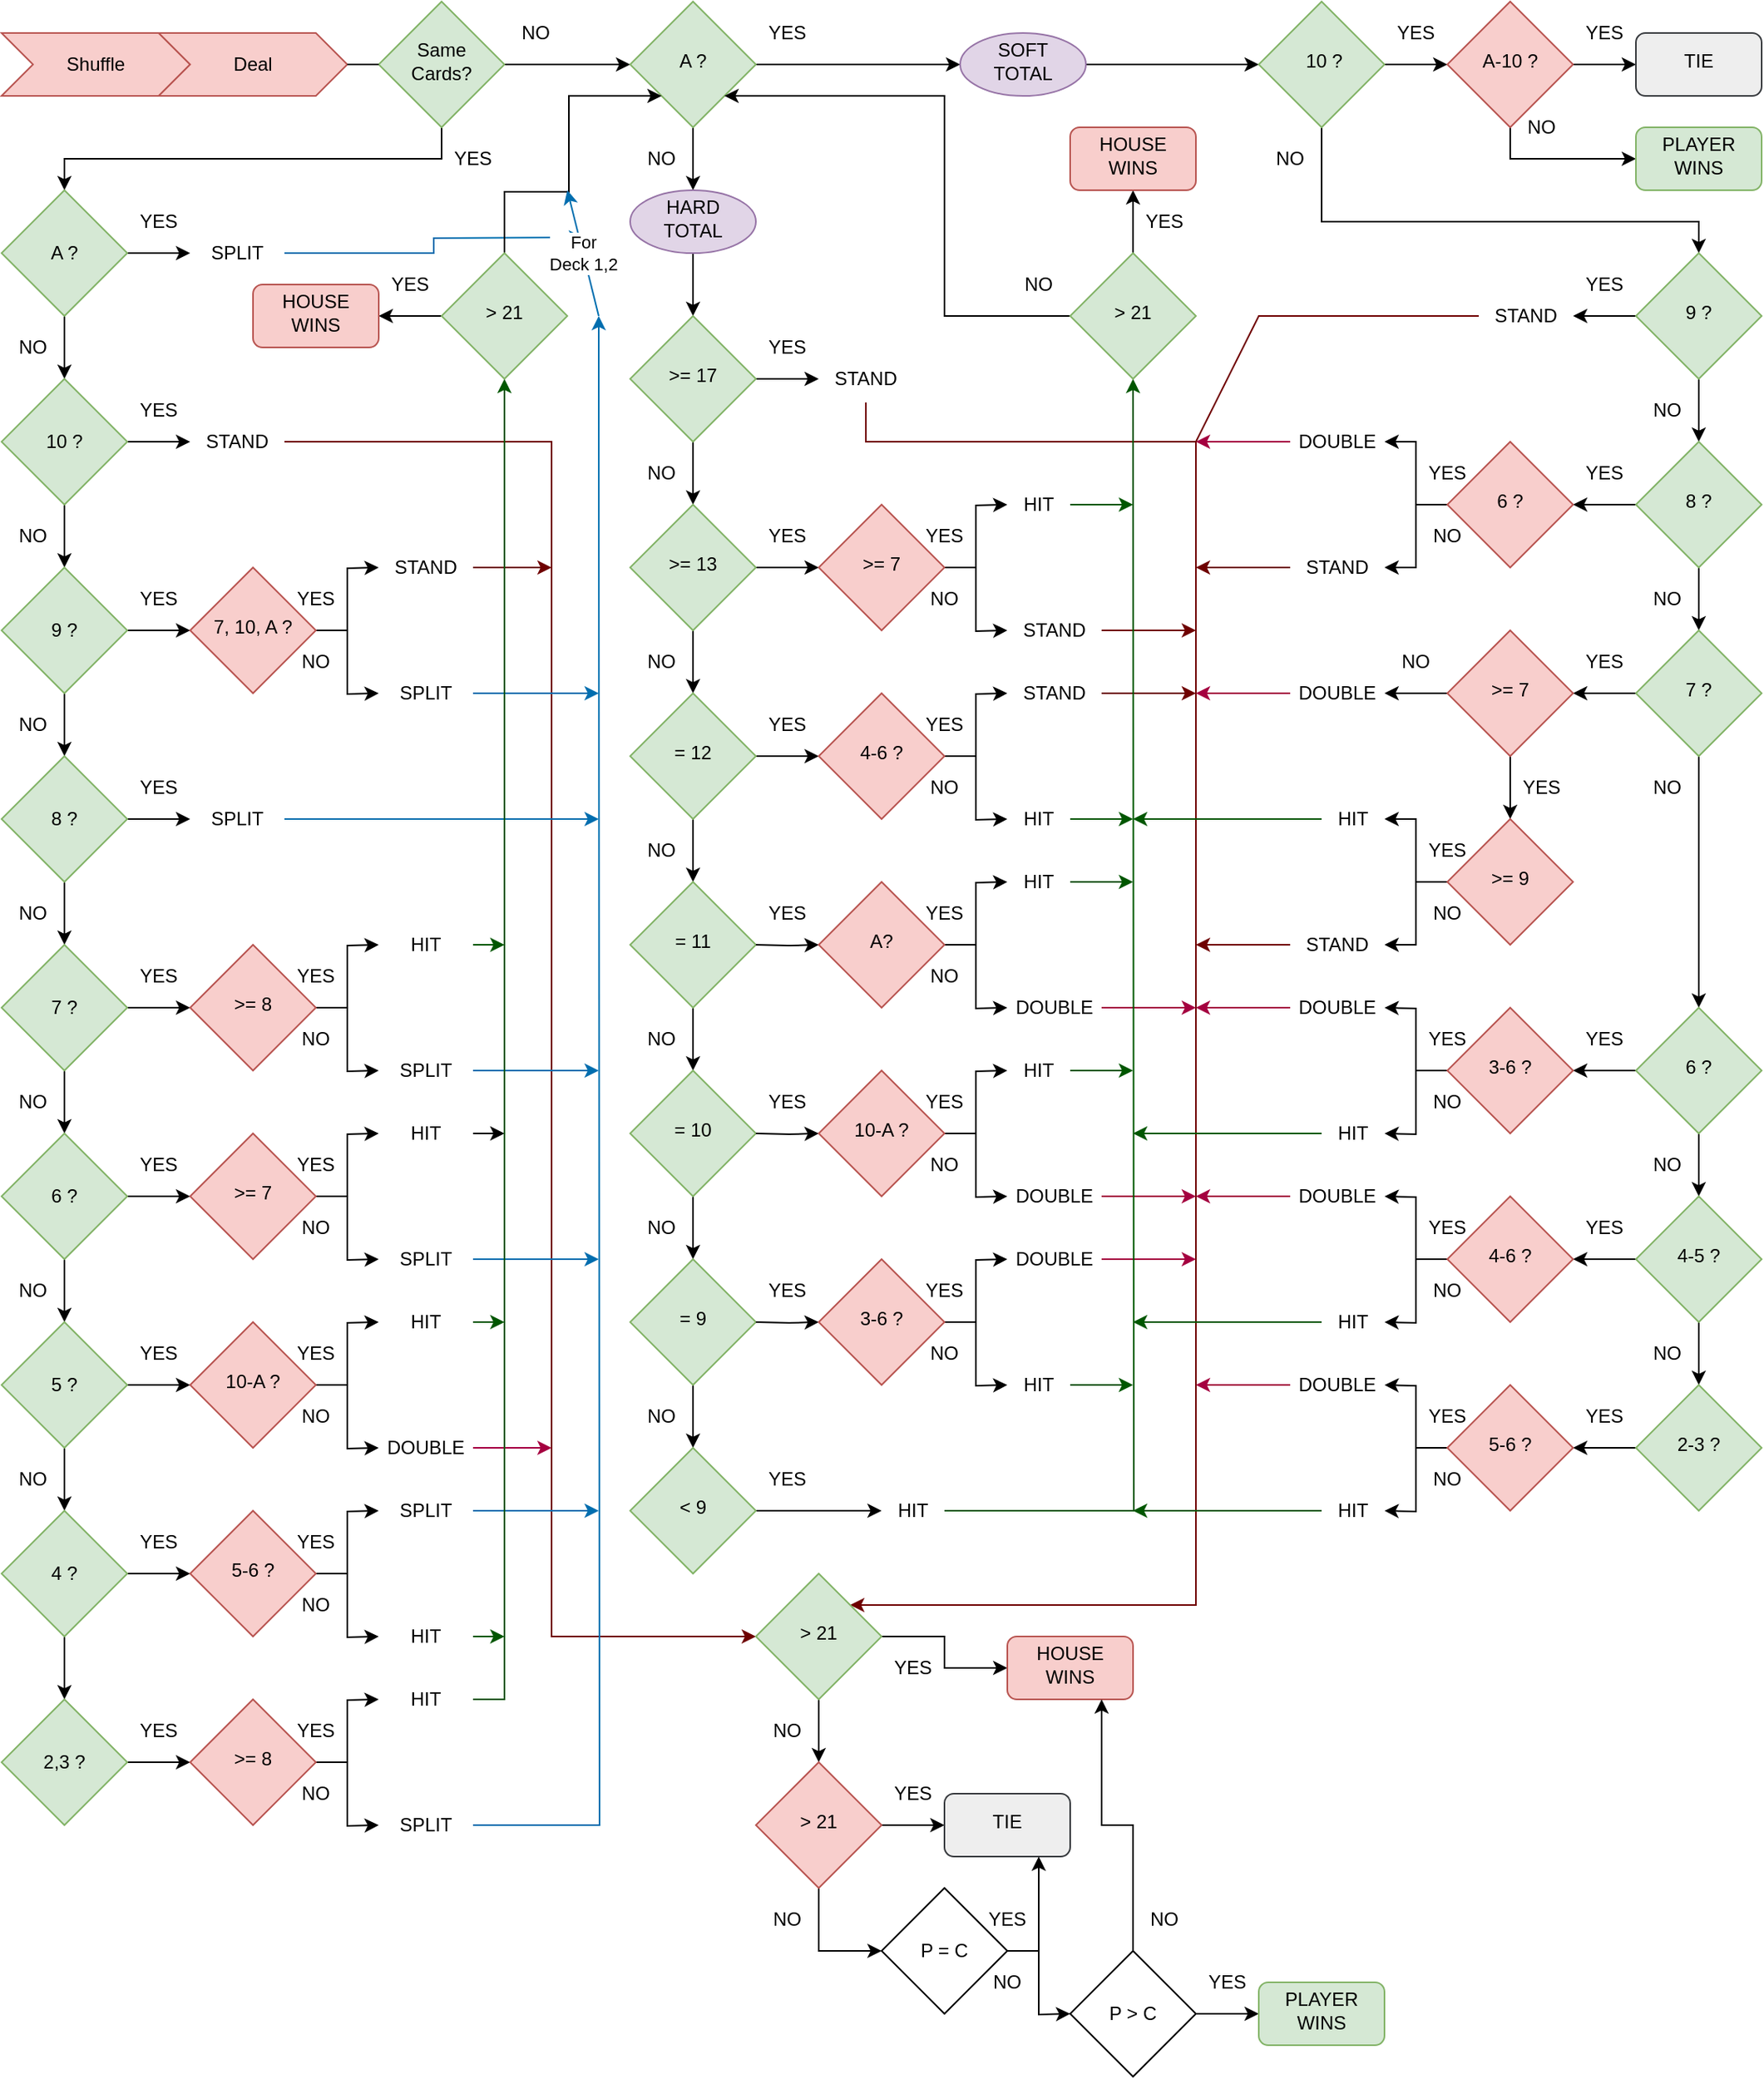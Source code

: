 <mxfile version="21.3.2" type="device">
  <diagram id="C5RBs43oDa-KdzZeNtuy" name="Page-1">
    <mxGraphModel dx="1050" dy="581" grid="1" gridSize="10" guides="1" tooltips="1" connect="1" arrows="1" fold="1" page="0" pageScale="1" pageWidth="827" pageHeight="1169" math="0" shadow="0">
      <root>
        <mxCell id="WIyWlLk6GJQsqaUBKTNV-0" />
        <mxCell id="WIyWlLk6GJQsqaUBKTNV-1" parent="WIyWlLk6GJQsqaUBKTNV-0" />
        <mxCell id="PfTWvvI2GYrfCO4DHNiV-11" value="" style="edgeStyle=orthogonalEdgeStyle;rounded=0;orthogonalLoop=1;jettySize=auto;html=1;" parent="WIyWlLk6GJQsqaUBKTNV-1" source="WIyWlLk6GJQsqaUBKTNV-6" target="PfTWvvI2GYrfCO4DHNiV-10" edge="1">
          <mxGeometry relative="1" as="geometry" />
        </mxCell>
        <mxCell id="RdQdqGzROGvSpVX4yoia-10" style="edgeStyle=orthogonalEdgeStyle;rounded=0;orthogonalLoop=1;jettySize=auto;html=1;entryX=0.5;entryY=0;entryDx=0;entryDy=0;" edge="1" parent="WIyWlLk6GJQsqaUBKTNV-1" source="WIyWlLk6GJQsqaUBKTNV-6" target="RdQdqGzROGvSpVX4yoia-3">
          <mxGeometry relative="1" as="geometry">
            <mxPoint x="250" y="120" as="targetPoint" />
            <Array as="points">
              <mxPoint x="280" y="100" />
              <mxPoint x="40" y="100" />
            </Array>
          </mxGeometry>
        </mxCell>
        <mxCell id="WIyWlLk6GJQsqaUBKTNV-6" value="Same Cards?" style="rhombus;whiteSpace=wrap;html=1;shadow=0;fontFamily=Helvetica;fontSize=12;align=center;strokeWidth=1;spacing=6;spacingTop=-4;fillColor=#d5e8d4;strokeColor=#82b366;" parent="WIyWlLk6GJQsqaUBKTNV-1" vertex="1">
          <mxGeometry x="240" width="80" height="80" as="geometry" />
        </mxCell>
        <mxCell id="PfTWvvI2GYrfCO4DHNiV-14" value="" style="edgeStyle=orthogonalEdgeStyle;rounded=0;orthogonalLoop=1;jettySize=auto;html=1;" parent="WIyWlLk6GJQsqaUBKTNV-1" source="PfTWvvI2GYrfCO4DHNiV-10" target="PfTWvvI2GYrfCO4DHNiV-13" edge="1">
          <mxGeometry relative="1" as="geometry" />
        </mxCell>
        <mxCell id="PfTWvvI2GYrfCO4DHNiV-16" value="" style="edgeStyle=orthogonalEdgeStyle;rounded=0;orthogonalLoop=1;jettySize=auto;html=1;" parent="WIyWlLk6GJQsqaUBKTNV-1" source="PfTWvvI2GYrfCO4DHNiV-10" target="PfTWvvI2GYrfCO4DHNiV-15" edge="1">
          <mxGeometry relative="1" as="geometry" />
        </mxCell>
        <mxCell id="PfTWvvI2GYrfCO4DHNiV-10" value="A ?" style="rhombus;whiteSpace=wrap;html=1;shadow=0;fontFamily=Helvetica;fontSize=12;align=center;strokeWidth=1;spacing=6;spacingTop=-4;fillColor=#d5e8d4;strokeColor=#82b366;" parent="WIyWlLk6GJQsqaUBKTNV-1" vertex="1">
          <mxGeometry x="400" width="80" height="80" as="geometry" />
        </mxCell>
        <mxCell id="PfTWvvI2GYrfCO4DHNiV-12" value="NO" style="text;html=1;strokeColor=none;fillColor=none;align=center;verticalAlign=middle;whiteSpace=wrap;rounded=0;" parent="WIyWlLk6GJQsqaUBKTNV-1" vertex="1">
          <mxGeometry x="320" width="40" height="40" as="geometry" />
        </mxCell>
        <mxCell id="RdQdqGzROGvSpVX4yoia-198" style="edgeStyle=orthogonalEdgeStyle;rounded=0;orthogonalLoop=1;jettySize=auto;html=1;entryX=0;entryY=0.5;entryDx=0;entryDy=0;" edge="1" parent="WIyWlLk6GJQsqaUBKTNV-1" source="PfTWvvI2GYrfCO4DHNiV-13" target="RdQdqGzROGvSpVX4yoia-197">
          <mxGeometry relative="1" as="geometry" />
        </mxCell>
        <mxCell id="PfTWvvI2GYrfCO4DHNiV-13" value="SOFT TOTAL" style="ellipse;whiteSpace=wrap;html=1;fillColor=#e1d5e7;strokeColor=#9673a6;shadow=0;strokeWidth=1;spacing=6;spacingTop=-4;" parent="WIyWlLk6GJQsqaUBKTNV-1" vertex="1">
          <mxGeometry x="610" y="20" width="80" height="40" as="geometry" />
        </mxCell>
        <mxCell id="PfTWvvI2GYrfCO4DHNiV-21" value="" style="edgeStyle=orthogonalEdgeStyle;rounded=0;orthogonalLoop=1;jettySize=auto;html=1;" parent="WIyWlLk6GJQsqaUBKTNV-1" source="PfTWvvI2GYrfCO4DHNiV-15" target="PfTWvvI2GYrfCO4DHNiV-20" edge="1">
          <mxGeometry relative="1" as="geometry" />
        </mxCell>
        <mxCell id="PfTWvvI2GYrfCO4DHNiV-15" value="HARD TOTAL" style="ellipse;whiteSpace=wrap;html=1;fillColor=#e1d5e7;strokeColor=#9673a6;shadow=0;strokeWidth=1;spacing=6;spacingTop=-4;" parent="WIyWlLk6GJQsqaUBKTNV-1" vertex="1">
          <mxGeometry x="400" y="120" width="80" height="40" as="geometry" />
        </mxCell>
        <mxCell id="PfTWvvI2GYrfCO4DHNiV-17" value="NO" style="text;html=1;strokeColor=none;fillColor=none;align=center;verticalAlign=middle;whiteSpace=wrap;rounded=0;" parent="WIyWlLk6GJQsqaUBKTNV-1" vertex="1">
          <mxGeometry x="400" y="80" width="40" height="40" as="geometry" />
        </mxCell>
        <mxCell id="PfTWvvI2GYrfCO4DHNiV-19" value="YES" style="text;html=1;strokeColor=none;fillColor=none;align=center;verticalAlign=middle;whiteSpace=wrap;rounded=0;" parent="WIyWlLk6GJQsqaUBKTNV-1" vertex="1">
          <mxGeometry x="480" width="40" height="40" as="geometry" />
        </mxCell>
        <mxCell id="PfTWvvI2GYrfCO4DHNiV-28" value="" style="edgeStyle=orthogonalEdgeStyle;rounded=0;orthogonalLoop=1;jettySize=auto;html=1;" parent="WIyWlLk6GJQsqaUBKTNV-1" source="PfTWvvI2GYrfCO4DHNiV-20" edge="1">
          <mxGeometry relative="1" as="geometry">
            <mxPoint x="520" y="240" as="targetPoint" />
          </mxGeometry>
        </mxCell>
        <mxCell id="PfTWvvI2GYrfCO4DHNiV-30" value="" style="edgeStyle=orthogonalEdgeStyle;rounded=0;orthogonalLoop=1;jettySize=auto;html=1;" parent="WIyWlLk6GJQsqaUBKTNV-1" source="PfTWvvI2GYrfCO4DHNiV-20" target="PfTWvvI2GYrfCO4DHNiV-29" edge="1">
          <mxGeometry relative="1" as="geometry" />
        </mxCell>
        <mxCell id="PfTWvvI2GYrfCO4DHNiV-20" value="&amp;gt;= 17" style="rhombus;whiteSpace=wrap;html=1;fillColor=#d5e8d4;strokeColor=#82b366;shadow=0;strokeWidth=1;spacing=6;spacingTop=-4;" parent="WIyWlLk6GJQsqaUBKTNV-1" vertex="1">
          <mxGeometry x="400" y="200" width="80" height="80" as="geometry" />
        </mxCell>
        <mxCell id="PfTWvvI2GYrfCO4DHNiV-22" value="NO" style="text;html=1;strokeColor=none;fillColor=none;align=center;verticalAlign=middle;whiteSpace=wrap;rounded=0;" parent="WIyWlLk6GJQsqaUBKTNV-1" vertex="1">
          <mxGeometry x="400" y="280" width="40" height="40" as="geometry" />
        </mxCell>
        <mxCell id="PfTWvvI2GYrfCO4DHNiV-23" value="YES" style="text;html=1;strokeColor=none;fillColor=none;align=center;verticalAlign=middle;whiteSpace=wrap;rounded=0;" parent="WIyWlLk6GJQsqaUBKTNV-1" vertex="1">
          <mxGeometry x="480" y="200" width="40" height="40" as="geometry" />
        </mxCell>
        <mxCell id="PfTWvvI2GYrfCO4DHNiV-32" value="" style="edgeStyle=orthogonalEdgeStyle;rounded=0;orthogonalLoop=1;jettySize=auto;html=1;" parent="WIyWlLk6GJQsqaUBKTNV-1" source="PfTWvvI2GYrfCO4DHNiV-29" target="PfTWvvI2GYrfCO4DHNiV-31" edge="1">
          <mxGeometry relative="1" as="geometry" />
        </mxCell>
        <mxCell id="PfTWvvI2GYrfCO4DHNiV-44" value="" style="edgeStyle=orthogonalEdgeStyle;rounded=0;orthogonalLoop=1;jettySize=auto;html=1;" parent="WIyWlLk6GJQsqaUBKTNV-1" source="PfTWvvI2GYrfCO4DHNiV-29" target="PfTWvvI2GYrfCO4DHNiV-43" edge="1">
          <mxGeometry relative="1" as="geometry" />
        </mxCell>
        <mxCell id="PfTWvvI2GYrfCO4DHNiV-29" value="&amp;gt;= 13" style="rhombus;whiteSpace=wrap;html=1;fillColor=#d5e8d4;strokeColor=#82b366;shadow=0;strokeWidth=1;spacing=6;spacingTop=-4;" parent="WIyWlLk6GJQsqaUBKTNV-1" vertex="1">
          <mxGeometry x="400" y="320" width="80" height="80" as="geometry" />
        </mxCell>
        <mxCell id="PfTWvvI2GYrfCO4DHNiV-35" value="" style="edgeStyle=orthogonalEdgeStyle;rounded=0;orthogonalLoop=1;jettySize=auto;html=1;" parent="WIyWlLk6GJQsqaUBKTNV-1" source="PfTWvvI2GYrfCO4DHNiV-31" edge="1">
          <mxGeometry relative="1" as="geometry">
            <mxPoint x="640" y="320" as="targetPoint" />
          </mxGeometry>
        </mxCell>
        <mxCell id="PfTWvvI2GYrfCO4DHNiV-48" style="edgeStyle=orthogonalEdgeStyle;rounded=0;orthogonalLoop=1;jettySize=auto;html=1;" parent="WIyWlLk6GJQsqaUBKTNV-1" source="PfTWvvI2GYrfCO4DHNiV-31" edge="1">
          <mxGeometry relative="1" as="geometry">
            <mxPoint x="640" y="400" as="targetPoint" />
          </mxGeometry>
        </mxCell>
        <mxCell id="PfTWvvI2GYrfCO4DHNiV-31" value="&amp;gt;= 7" style="rhombus;whiteSpace=wrap;html=1;fillColor=#f8cecc;strokeColor=#b85450;shadow=0;strokeWidth=1;spacing=6;spacingTop=-4;" parent="WIyWlLk6GJQsqaUBKTNV-1" vertex="1">
          <mxGeometry x="520" y="320" width="80" height="80" as="geometry" />
        </mxCell>
        <mxCell id="PfTWvvI2GYrfCO4DHNiV-33" value="YES" style="text;html=1;strokeColor=none;fillColor=none;align=center;verticalAlign=middle;whiteSpace=wrap;rounded=0;" parent="WIyWlLk6GJQsqaUBKTNV-1" vertex="1">
          <mxGeometry x="480" y="320" width="40" height="40" as="geometry" />
        </mxCell>
        <mxCell id="PfTWvvI2GYrfCO4DHNiV-36" value="YES" style="text;html=1;strokeColor=none;fillColor=none;align=center;verticalAlign=middle;whiteSpace=wrap;rounded=0;" parent="WIyWlLk6GJQsqaUBKTNV-1" vertex="1">
          <mxGeometry x="580" y="320" width="40" height="40" as="geometry" />
        </mxCell>
        <mxCell id="RdQdqGzROGvSpVX4yoia-167" style="edgeStyle=orthogonalEdgeStyle;rounded=0;orthogonalLoop=1;jettySize=auto;html=1;entryX=1;entryY=0;entryDx=0;entryDy=0;fillColor=#a20025;strokeColor=#6F0000;" edge="1" parent="WIyWlLk6GJQsqaUBKTNV-1" source="PfTWvvI2GYrfCO4DHNiV-39" target="RdQdqGzROGvSpVX4yoia-158">
          <mxGeometry relative="1" as="geometry">
            <Array as="points">
              <mxPoint x="550" y="280" />
              <mxPoint x="760" y="280" />
              <mxPoint x="760" y="1020" />
            </Array>
          </mxGeometry>
        </mxCell>
        <mxCell id="PfTWvvI2GYrfCO4DHNiV-39" value="STAND" style="text;html=1;strokeColor=none;fillColor=none;align=center;verticalAlign=middle;whiteSpace=wrap;rounded=0;" parent="WIyWlLk6GJQsqaUBKTNV-1" vertex="1">
          <mxGeometry x="520" y="225" width="60" height="30" as="geometry" />
        </mxCell>
        <mxCell id="RdQdqGzROGvSpVX4yoia-356" style="edgeStyle=orthogonalEdgeStyle;rounded=0;orthogonalLoop=1;jettySize=auto;html=1;fillColor=#008a00;strokeColor=#005700;" edge="1" parent="WIyWlLk6GJQsqaUBKTNV-1" source="PfTWvvI2GYrfCO4DHNiV-40">
          <mxGeometry relative="1" as="geometry">
            <mxPoint x="720" y="320" as="targetPoint" />
          </mxGeometry>
        </mxCell>
        <mxCell id="PfTWvvI2GYrfCO4DHNiV-40" value="HIT" style="text;html=1;strokeColor=none;fillColor=none;align=center;verticalAlign=middle;whiteSpace=wrap;rounded=0;" parent="WIyWlLk6GJQsqaUBKTNV-1" vertex="1">
          <mxGeometry x="640" y="300" width="40" height="40" as="geometry" />
        </mxCell>
        <mxCell id="RdQdqGzROGvSpVX4yoia-168" style="edgeStyle=orthogonalEdgeStyle;rounded=0;orthogonalLoop=1;jettySize=auto;html=1;fillColor=#a20025;strokeColor=#6F0000;" edge="1" parent="WIyWlLk6GJQsqaUBKTNV-1" source="PfTWvvI2GYrfCO4DHNiV-41">
          <mxGeometry relative="1" as="geometry">
            <mxPoint x="760" y="400" as="targetPoint" />
          </mxGeometry>
        </mxCell>
        <mxCell id="PfTWvvI2GYrfCO4DHNiV-41" value="STAND" style="text;html=1;strokeColor=none;fillColor=none;align=center;verticalAlign=middle;whiteSpace=wrap;rounded=0;" parent="WIyWlLk6GJQsqaUBKTNV-1" vertex="1">
          <mxGeometry x="640" y="380" width="60" height="40" as="geometry" />
        </mxCell>
        <mxCell id="PfTWvvI2GYrfCO4DHNiV-42" value="NO" style="text;html=1;strokeColor=none;fillColor=none;align=center;verticalAlign=middle;whiteSpace=wrap;rounded=0;" parent="WIyWlLk6GJQsqaUBKTNV-1" vertex="1">
          <mxGeometry x="580" y="360" width="40" height="40" as="geometry" />
        </mxCell>
        <mxCell id="PfTWvvI2GYrfCO4DHNiV-51" value="" style="edgeStyle=orthogonalEdgeStyle;rounded=0;orthogonalLoop=1;jettySize=auto;html=1;" parent="WIyWlLk6GJQsqaUBKTNV-1" source="PfTWvvI2GYrfCO4DHNiV-43" target="PfTWvvI2GYrfCO4DHNiV-50" edge="1">
          <mxGeometry relative="1" as="geometry" />
        </mxCell>
        <mxCell id="PfTWvvI2GYrfCO4DHNiV-66" value="" style="edgeStyle=orthogonalEdgeStyle;rounded=0;orthogonalLoop=1;jettySize=auto;html=1;" parent="WIyWlLk6GJQsqaUBKTNV-1" source="PfTWvvI2GYrfCO4DHNiV-43" target="PfTWvvI2GYrfCO4DHNiV-65" edge="1">
          <mxGeometry relative="1" as="geometry" />
        </mxCell>
        <mxCell id="PfTWvvI2GYrfCO4DHNiV-43" value="= 12" style="rhombus;whiteSpace=wrap;html=1;fillColor=#d5e8d4;strokeColor=#82b366;shadow=0;strokeWidth=1;spacing=6;spacingTop=-4;" parent="WIyWlLk6GJQsqaUBKTNV-1" vertex="1">
          <mxGeometry x="400" y="440" width="80" height="80" as="geometry" />
        </mxCell>
        <mxCell id="PfTWvvI2GYrfCO4DHNiV-49" value="NO" style="text;html=1;strokeColor=none;fillColor=none;align=center;verticalAlign=middle;whiteSpace=wrap;rounded=0;" parent="WIyWlLk6GJQsqaUBKTNV-1" vertex="1">
          <mxGeometry x="400" y="400" width="40" height="40" as="geometry" />
        </mxCell>
        <mxCell id="PfTWvvI2GYrfCO4DHNiV-59" style="edgeStyle=orthogonalEdgeStyle;rounded=0;orthogonalLoop=1;jettySize=auto;html=1;" parent="WIyWlLk6GJQsqaUBKTNV-1" source="PfTWvvI2GYrfCO4DHNiV-50" edge="1">
          <mxGeometry relative="1" as="geometry">
            <mxPoint x="640" y="440" as="targetPoint" />
          </mxGeometry>
        </mxCell>
        <mxCell id="PfTWvvI2GYrfCO4DHNiV-60" style="edgeStyle=orthogonalEdgeStyle;rounded=0;orthogonalLoop=1;jettySize=auto;html=1;" parent="WIyWlLk6GJQsqaUBKTNV-1" source="PfTWvvI2GYrfCO4DHNiV-50" edge="1">
          <mxGeometry relative="1" as="geometry">
            <mxPoint x="640" y="520" as="targetPoint" />
          </mxGeometry>
        </mxCell>
        <mxCell id="PfTWvvI2GYrfCO4DHNiV-50" value="4-6 ?" style="rhombus;whiteSpace=wrap;html=1;fillColor=#f8cecc;strokeColor=#b85450;shadow=0;strokeWidth=1;spacing=6;spacingTop=-4;" parent="WIyWlLk6GJQsqaUBKTNV-1" vertex="1">
          <mxGeometry x="520" y="440" width="80" height="80" as="geometry" />
        </mxCell>
        <mxCell id="PfTWvvI2GYrfCO4DHNiV-52" value="YES" style="text;html=1;strokeColor=none;fillColor=none;align=center;verticalAlign=middle;whiteSpace=wrap;rounded=0;" parent="WIyWlLk6GJQsqaUBKTNV-1" vertex="1">
          <mxGeometry x="480" y="440" width="40" height="40" as="geometry" />
        </mxCell>
        <mxCell id="PfTWvvI2GYrfCO4DHNiV-61" value="YES" style="text;html=1;strokeColor=none;fillColor=none;align=center;verticalAlign=middle;whiteSpace=wrap;rounded=0;" parent="WIyWlLk6GJQsqaUBKTNV-1" vertex="1">
          <mxGeometry x="580" y="440" width="40" height="40" as="geometry" />
        </mxCell>
        <mxCell id="PfTWvvI2GYrfCO4DHNiV-62" value="NO" style="text;html=1;strokeColor=none;fillColor=none;align=center;verticalAlign=middle;whiteSpace=wrap;rounded=0;" parent="WIyWlLk6GJQsqaUBKTNV-1" vertex="1">
          <mxGeometry x="580" y="480" width="40" height="40" as="geometry" />
        </mxCell>
        <mxCell id="RdQdqGzROGvSpVX4yoia-169" style="edgeStyle=orthogonalEdgeStyle;rounded=0;orthogonalLoop=1;jettySize=auto;html=1;fillColor=#a20025;strokeColor=#6F0000;" edge="1" parent="WIyWlLk6GJQsqaUBKTNV-1" source="PfTWvvI2GYrfCO4DHNiV-63">
          <mxGeometry relative="1" as="geometry">
            <mxPoint x="760" y="440" as="targetPoint" />
          </mxGeometry>
        </mxCell>
        <mxCell id="PfTWvvI2GYrfCO4DHNiV-63" value="STAND" style="text;html=1;strokeColor=none;fillColor=none;align=center;verticalAlign=middle;whiteSpace=wrap;rounded=0;" parent="WIyWlLk6GJQsqaUBKTNV-1" vertex="1">
          <mxGeometry x="640" y="420" width="60" height="40" as="geometry" />
        </mxCell>
        <mxCell id="RdQdqGzROGvSpVX4yoia-355" style="edgeStyle=orthogonalEdgeStyle;rounded=0;orthogonalLoop=1;jettySize=auto;html=1;fillColor=#008a00;strokeColor=#005700;" edge="1" parent="WIyWlLk6GJQsqaUBKTNV-1" source="PfTWvvI2GYrfCO4DHNiV-64">
          <mxGeometry relative="1" as="geometry">
            <mxPoint x="720" y="520" as="targetPoint" />
          </mxGeometry>
        </mxCell>
        <mxCell id="PfTWvvI2GYrfCO4DHNiV-64" value="HIT" style="text;html=1;strokeColor=none;fillColor=none;align=center;verticalAlign=middle;whiteSpace=wrap;rounded=0;" parent="WIyWlLk6GJQsqaUBKTNV-1" vertex="1">
          <mxGeometry x="640" y="500" width="40" height="40" as="geometry" />
        </mxCell>
        <mxCell id="PfTWvvI2GYrfCO4DHNiV-80" value="" style="edgeStyle=orthogonalEdgeStyle;rounded=0;orthogonalLoop=1;jettySize=auto;html=1;" parent="WIyWlLk6GJQsqaUBKTNV-1" source="PfTWvvI2GYrfCO4DHNiV-65" target="PfTWvvI2GYrfCO4DHNiV-79" edge="1">
          <mxGeometry relative="1" as="geometry" />
        </mxCell>
        <mxCell id="PfTWvvI2GYrfCO4DHNiV-65" value="= 11" style="rhombus;whiteSpace=wrap;html=1;fillColor=#d5e8d4;strokeColor=#82b366;shadow=0;strokeWidth=1;spacing=6;spacingTop=-4;" parent="WIyWlLk6GJQsqaUBKTNV-1" vertex="1">
          <mxGeometry x="400" y="560" width="80" height="80" as="geometry" />
        </mxCell>
        <mxCell id="PfTWvvI2GYrfCO4DHNiV-67" value="NO" style="text;html=1;strokeColor=none;fillColor=none;align=center;verticalAlign=middle;whiteSpace=wrap;rounded=0;" parent="WIyWlLk6GJQsqaUBKTNV-1" vertex="1">
          <mxGeometry x="400" y="520" width="40" height="40" as="geometry" />
        </mxCell>
        <mxCell id="PfTWvvI2GYrfCO4DHNiV-68" value="" style="edgeStyle=orthogonalEdgeStyle;rounded=0;orthogonalLoop=1;jettySize=auto;html=1;" parent="WIyWlLk6GJQsqaUBKTNV-1" target="PfTWvvI2GYrfCO4DHNiV-71" edge="1">
          <mxGeometry relative="1" as="geometry">
            <mxPoint x="480" y="600" as="sourcePoint" />
          </mxGeometry>
        </mxCell>
        <mxCell id="PfTWvvI2GYrfCO4DHNiV-69" style="edgeStyle=orthogonalEdgeStyle;rounded=0;orthogonalLoop=1;jettySize=auto;html=1;" parent="WIyWlLk6GJQsqaUBKTNV-1" source="PfTWvvI2GYrfCO4DHNiV-71" edge="1">
          <mxGeometry relative="1" as="geometry">
            <mxPoint x="640" y="560" as="targetPoint" />
          </mxGeometry>
        </mxCell>
        <mxCell id="PfTWvvI2GYrfCO4DHNiV-70" style="edgeStyle=orthogonalEdgeStyle;rounded=0;orthogonalLoop=1;jettySize=auto;html=1;" parent="WIyWlLk6GJQsqaUBKTNV-1" source="PfTWvvI2GYrfCO4DHNiV-71" edge="1">
          <mxGeometry relative="1" as="geometry">
            <mxPoint x="640" y="640" as="targetPoint" />
          </mxGeometry>
        </mxCell>
        <mxCell id="PfTWvvI2GYrfCO4DHNiV-71" value="A?" style="rhombus;whiteSpace=wrap;html=1;fillColor=#f8cecc;strokeColor=#b85450;shadow=0;strokeWidth=1;spacing=6;spacingTop=-4;" parent="WIyWlLk6GJQsqaUBKTNV-1" vertex="1">
          <mxGeometry x="520" y="560" width="80" height="80" as="geometry" />
        </mxCell>
        <mxCell id="PfTWvvI2GYrfCO4DHNiV-72" value="YES" style="text;html=1;strokeColor=none;fillColor=none;align=center;verticalAlign=middle;whiteSpace=wrap;rounded=0;" parent="WIyWlLk6GJQsqaUBKTNV-1" vertex="1">
          <mxGeometry x="480" y="560" width="40" height="40" as="geometry" />
        </mxCell>
        <mxCell id="PfTWvvI2GYrfCO4DHNiV-73" value="YES" style="text;html=1;strokeColor=none;fillColor=none;align=center;verticalAlign=middle;whiteSpace=wrap;rounded=0;" parent="WIyWlLk6GJQsqaUBKTNV-1" vertex="1">
          <mxGeometry x="580" y="560" width="40" height="40" as="geometry" />
        </mxCell>
        <mxCell id="PfTWvvI2GYrfCO4DHNiV-74" value="NO" style="text;html=1;strokeColor=none;fillColor=none;align=center;verticalAlign=middle;whiteSpace=wrap;rounded=0;" parent="WIyWlLk6GJQsqaUBKTNV-1" vertex="1">
          <mxGeometry x="580" y="600" width="40" height="40" as="geometry" />
        </mxCell>
        <mxCell id="RdQdqGzROGvSpVX4yoia-170" style="edgeStyle=orthogonalEdgeStyle;rounded=0;orthogonalLoop=1;jettySize=auto;html=1;fillColor=#d80073;strokeColor=#A50040;" edge="1" parent="WIyWlLk6GJQsqaUBKTNV-1" source="PfTWvvI2GYrfCO4DHNiV-77">
          <mxGeometry relative="1" as="geometry">
            <mxPoint x="760" y="640" as="targetPoint" />
          </mxGeometry>
        </mxCell>
        <mxCell id="PfTWvvI2GYrfCO4DHNiV-77" value="DOUBLE" style="text;html=1;strokeColor=none;fillColor=none;align=center;verticalAlign=middle;whiteSpace=wrap;rounded=0;" parent="WIyWlLk6GJQsqaUBKTNV-1" vertex="1">
          <mxGeometry x="640" y="620" width="60" height="40" as="geometry" />
        </mxCell>
        <mxCell id="RdQdqGzROGvSpVX4yoia-354" style="edgeStyle=orthogonalEdgeStyle;rounded=0;orthogonalLoop=1;jettySize=auto;html=1;fillColor=#008a00;strokeColor=#005700;" edge="1" parent="WIyWlLk6GJQsqaUBKTNV-1" source="PfTWvvI2GYrfCO4DHNiV-78">
          <mxGeometry relative="1" as="geometry">
            <mxPoint x="720" y="560" as="targetPoint" />
          </mxGeometry>
        </mxCell>
        <mxCell id="PfTWvvI2GYrfCO4DHNiV-78" value="HIT" style="text;html=1;strokeColor=none;fillColor=none;align=center;verticalAlign=middle;whiteSpace=wrap;rounded=0;" parent="WIyWlLk6GJQsqaUBKTNV-1" vertex="1">
          <mxGeometry x="640" y="540" width="40" height="40" as="geometry" />
        </mxCell>
        <mxCell id="PfTWvvI2GYrfCO4DHNiV-92" value="" style="edgeStyle=orthogonalEdgeStyle;rounded=0;orthogonalLoop=1;jettySize=auto;html=1;" parent="WIyWlLk6GJQsqaUBKTNV-1" source="PfTWvvI2GYrfCO4DHNiV-79" target="PfTWvvI2GYrfCO4DHNiV-91" edge="1">
          <mxGeometry relative="1" as="geometry" />
        </mxCell>
        <mxCell id="PfTWvvI2GYrfCO4DHNiV-79" value="= 10" style="rhombus;whiteSpace=wrap;html=1;fillColor=#d5e8d4;strokeColor=#82b366;shadow=0;strokeWidth=1;spacing=6;spacingTop=-4;" parent="WIyWlLk6GJQsqaUBKTNV-1" vertex="1">
          <mxGeometry x="400" y="680" width="80" height="80" as="geometry" />
        </mxCell>
        <mxCell id="PfTWvvI2GYrfCO4DHNiV-81" value="NO" style="text;html=1;strokeColor=none;fillColor=none;align=center;verticalAlign=middle;whiteSpace=wrap;rounded=0;" parent="WIyWlLk6GJQsqaUBKTNV-1" vertex="1">
          <mxGeometry x="400" y="640" width="40" height="40" as="geometry" />
        </mxCell>
        <mxCell id="PfTWvvI2GYrfCO4DHNiV-82" value="" style="edgeStyle=orthogonalEdgeStyle;rounded=0;orthogonalLoop=1;jettySize=auto;html=1;" parent="WIyWlLk6GJQsqaUBKTNV-1" target="PfTWvvI2GYrfCO4DHNiV-85" edge="1">
          <mxGeometry relative="1" as="geometry">
            <mxPoint x="480" y="720" as="sourcePoint" />
          </mxGeometry>
        </mxCell>
        <mxCell id="PfTWvvI2GYrfCO4DHNiV-83" style="edgeStyle=orthogonalEdgeStyle;rounded=0;orthogonalLoop=1;jettySize=auto;html=1;" parent="WIyWlLk6GJQsqaUBKTNV-1" source="PfTWvvI2GYrfCO4DHNiV-85" edge="1">
          <mxGeometry relative="1" as="geometry">
            <mxPoint x="640" y="680" as="targetPoint" />
          </mxGeometry>
        </mxCell>
        <mxCell id="PfTWvvI2GYrfCO4DHNiV-84" style="edgeStyle=orthogonalEdgeStyle;rounded=0;orthogonalLoop=1;jettySize=auto;html=1;" parent="WIyWlLk6GJQsqaUBKTNV-1" source="PfTWvvI2GYrfCO4DHNiV-85" edge="1">
          <mxGeometry relative="1" as="geometry">
            <mxPoint x="640" y="760" as="targetPoint" />
          </mxGeometry>
        </mxCell>
        <mxCell id="PfTWvvI2GYrfCO4DHNiV-85" value="10-A ?" style="rhombus;whiteSpace=wrap;html=1;fillColor=#f8cecc;strokeColor=#b85450;shadow=0;strokeWidth=1;spacing=6;spacingTop=-4;" parent="WIyWlLk6GJQsqaUBKTNV-1" vertex="1">
          <mxGeometry x="520" y="680" width="80" height="80" as="geometry" />
        </mxCell>
        <mxCell id="PfTWvvI2GYrfCO4DHNiV-86" value="YES" style="text;html=1;strokeColor=none;fillColor=none;align=center;verticalAlign=middle;whiteSpace=wrap;rounded=0;" parent="WIyWlLk6GJQsqaUBKTNV-1" vertex="1">
          <mxGeometry x="480" y="680" width="40" height="40" as="geometry" />
        </mxCell>
        <mxCell id="PfTWvvI2GYrfCO4DHNiV-87" value="YES" style="text;html=1;strokeColor=none;fillColor=none;align=center;verticalAlign=middle;whiteSpace=wrap;rounded=0;" parent="WIyWlLk6GJQsqaUBKTNV-1" vertex="1">
          <mxGeometry x="580" y="680" width="40" height="40" as="geometry" />
        </mxCell>
        <mxCell id="PfTWvvI2GYrfCO4DHNiV-88" value="NO" style="text;html=1;strokeColor=none;fillColor=none;align=center;verticalAlign=middle;whiteSpace=wrap;rounded=0;" parent="WIyWlLk6GJQsqaUBKTNV-1" vertex="1">
          <mxGeometry x="580" y="720" width="40" height="40" as="geometry" />
        </mxCell>
        <mxCell id="RdQdqGzROGvSpVX4yoia-171" style="edgeStyle=orthogonalEdgeStyle;rounded=0;orthogonalLoop=1;jettySize=auto;html=1;fillColor=#d80073;strokeColor=#A50040;" edge="1" parent="WIyWlLk6GJQsqaUBKTNV-1" source="PfTWvvI2GYrfCO4DHNiV-89">
          <mxGeometry relative="1" as="geometry">
            <mxPoint x="760" y="760" as="targetPoint" />
          </mxGeometry>
        </mxCell>
        <mxCell id="PfTWvvI2GYrfCO4DHNiV-89" value="DOUBLE" style="text;html=1;strokeColor=none;fillColor=none;align=center;verticalAlign=middle;whiteSpace=wrap;rounded=0;" parent="WIyWlLk6GJQsqaUBKTNV-1" vertex="1">
          <mxGeometry x="640" y="740" width="60" height="40" as="geometry" />
        </mxCell>
        <mxCell id="RdQdqGzROGvSpVX4yoia-353" style="edgeStyle=orthogonalEdgeStyle;rounded=0;orthogonalLoop=1;jettySize=auto;html=1;fillColor=#008a00;strokeColor=#005700;" edge="1" parent="WIyWlLk6GJQsqaUBKTNV-1" source="PfTWvvI2GYrfCO4DHNiV-90">
          <mxGeometry relative="1" as="geometry">
            <mxPoint x="720" y="680" as="targetPoint" />
          </mxGeometry>
        </mxCell>
        <mxCell id="PfTWvvI2GYrfCO4DHNiV-90" value="HIT" style="text;html=1;strokeColor=none;fillColor=none;align=center;verticalAlign=middle;whiteSpace=wrap;rounded=0;" parent="WIyWlLk6GJQsqaUBKTNV-1" vertex="1">
          <mxGeometry x="640" y="660" width="40" height="40" as="geometry" />
        </mxCell>
        <mxCell id="PfTWvvI2GYrfCO4DHNiV-104" value="" style="edgeStyle=orthogonalEdgeStyle;rounded=0;orthogonalLoop=1;jettySize=auto;html=1;" parent="WIyWlLk6GJQsqaUBKTNV-1" source="PfTWvvI2GYrfCO4DHNiV-91" target="PfTWvvI2GYrfCO4DHNiV-103" edge="1">
          <mxGeometry relative="1" as="geometry" />
        </mxCell>
        <mxCell id="PfTWvvI2GYrfCO4DHNiV-91" value="= 9" style="rhombus;whiteSpace=wrap;html=1;fillColor=#d5e8d4;strokeColor=#82b366;shadow=0;strokeWidth=1;spacing=6;spacingTop=-4;" parent="WIyWlLk6GJQsqaUBKTNV-1" vertex="1">
          <mxGeometry x="400" y="800" width="80" height="80" as="geometry" />
        </mxCell>
        <mxCell id="PfTWvvI2GYrfCO4DHNiV-93" value="NO" style="text;html=1;strokeColor=none;fillColor=none;align=center;verticalAlign=middle;whiteSpace=wrap;rounded=0;" parent="WIyWlLk6GJQsqaUBKTNV-1" vertex="1">
          <mxGeometry x="400" y="760" width="40" height="40" as="geometry" />
        </mxCell>
        <mxCell id="PfTWvvI2GYrfCO4DHNiV-94" value="" style="edgeStyle=orthogonalEdgeStyle;rounded=0;orthogonalLoop=1;jettySize=auto;html=1;" parent="WIyWlLk6GJQsqaUBKTNV-1" target="PfTWvvI2GYrfCO4DHNiV-97" edge="1">
          <mxGeometry relative="1" as="geometry">
            <mxPoint x="480" y="840" as="sourcePoint" />
          </mxGeometry>
        </mxCell>
        <mxCell id="PfTWvvI2GYrfCO4DHNiV-95" style="edgeStyle=orthogonalEdgeStyle;rounded=0;orthogonalLoop=1;jettySize=auto;html=1;" parent="WIyWlLk6GJQsqaUBKTNV-1" source="PfTWvvI2GYrfCO4DHNiV-97" edge="1">
          <mxGeometry relative="1" as="geometry">
            <mxPoint x="640" y="800" as="targetPoint" />
          </mxGeometry>
        </mxCell>
        <mxCell id="PfTWvvI2GYrfCO4DHNiV-96" style="edgeStyle=orthogonalEdgeStyle;rounded=0;orthogonalLoop=1;jettySize=auto;html=1;" parent="WIyWlLk6GJQsqaUBKTNV-1" source="PfTWvvI2GYrfCO4DHNiV-97" edge="1">
          <mxGeometry relative="1" as="geometry">
            <mxPoint x="640" y="880" as="targetPoint" />
          </mxGeometry>
        </mxCell>
        <mxCell id="PfTWvvI2GYrfCO4DHNiV-97" value="3-6 ?" style="rhombus;whiteSpace=wrap;html=1;fillColor=#f8cecc;strokeColor=#b85450;shadow=0;strokeWidth=1;spacing=6;spacingTop=-4;" parent="WIyWlLk6GJQsqaUBKTNV-1" vertex="1">
          <mxGeometry x="520" y="800" width="80" height="80" as="geometry" />
        </mxCell>
        <mxCell id="PfTWvvI2GYrfCO4DHNiV-98" value="YES" style="text;html=1;strokeColor=none;fillColor=none;align=center;verticalAlign=middle;whiteSpace=wrap;rounded=0;" parent="WIyWlLk6GJQsqaUBKTNV-1" vertex="1">
          <mxGeometry x="480" y="800" width="40" height="40" as="geometry" />
        </mxCell>
        <mxCell id="PfTWvvI2GYrfCO4DHNiV-99" value="YES" style="text;html=1;strokeColor=none;fillColor=none;align=center;verticalAlign=middle;whiteSpace=wrap;rounded=0;" parent="WIyWlLk6GJQsqaUBKTNV-1" vertex="1">
          <mxGeometry x="580" y="800" width="40" height="40" as="geometry" />
        </mxCell>
        <mxCell id="PfTWvvI2GYrfCO4DHNiV-100" value="NO" style="text;html=1;strokeColor=none;fillColor=none;align=center;verticalAlign=middle;whiteSpace=wrap;rounded=0;" parent="WIyWlLk6GJQsqaUBKTNV-1" vertex="1">
          <mxGeometry x="580" y="840" width="40" height="40" as="geometry" />
        </mxCell>
        <mxCell id="RdQdqGzROGvSpVX4yoia-172" style="edgeStyle=orthogonalEdgeStyle;rounded=0;orthogonalLoop=1;jettySize=auto;html=1;fillColor=#d80073;strokeColor=#A50040;" edge="1" parent="WIyWlLk6GJQsqaUBKTNV-1" source="PfTWvvI2GYrfCO4DHNiV-101">
          <mxGeometry relative="1" as="geometry">
            <mxPoint x="760" y="800" as="targetPoint" />
          </mxGeometry>
        </mxCell>
        <mxCell id="PfTWvvI2GYrfCO4DHNiV-101" value="DOUBLE" style="text;html=1;strokeColor=none;fillColor=none;align=center;verticalAlign=middle;whiteSpace=wrap;rounded=0;" parent="WIyWlLk6GJQsqaUBKTNV-1" vertex="1">
          <mxGeometry x="640" y="780" width="60" height="40" as="geometry" />
        </mxCell>
        <mxCell id="RdQdqGzROGvSpVX4yoia-352" style="edgeStyle=orthogonalEdgeStyle;rounded=0;orthogonalLoop=1;jettySize=auto;html=1;fillColor=#008a00;strokeColor=#005700;" edge="1" parent="WIyWlLk6GJQsqaUBKTNV-1" source="PfTWvvI2GYrfCO4DHNiV-102">
          <mxGeometry relative="1" as="geometry">
            <mxPoint x="720" y="880" as="targetPoint" />
          </mxGeometry>
        </mxCell>
        <mxCell id="PfTWvvI2GYrfCO4DHNiV-102" value="HIT" style="text;html=1;strokeColor=none;fillColor=none;align=center;verticalAlign=middle;whiteSpace=wrap;rounded=0;" parent="WIyWlLk6GJQsqaUBKTNV-1" vertex="1">
          <mxGeometry x="640" y="860" width="40" height="40" as="geometry" />
        </mxCell>
        <mxCell id="PfTWvvI2GYrfCO4DHNiV-115" style="edgeStyle=orthogonalEdgeStyle;rounded=0;orthogonalLoop=1;jettySize=auto;html=1;entryX=0;entryY=0.5;entryDx=0;entryDy=0;" parent="WIyWlLk6GJQsqaUBKTNV-1" source="PfTWvvI2GYrfCO4DHNiV-103" target="PfTWvvI2GYrfCO4DHNiV-116" edge="1">
          <mxGeometry relative="1" as="geometry">
            <mxPoint x="520" y="960" as="targetPoint" />
          </mxGeometry>
        </mxCell>
        <mxCell id="PfTWvvI2GYrfCO4DHNiV-103" value="&amp;lt; 9" style="rhombus;whiteSpace=wrap;html=1;fillColor=#d5e8d4;strokeColor=#82b366;shadow=0;strokeWidth=1;spacing=6;spacingTop=-4;" parent="WIyWlLk6GJQsqaUBKTNV-1" vertex="1">
          <mxGeometry x="400" y="920" width="80" height="80" as="geometry" />
        </mxCell>
        <mxCell id="PfTWvvI2GYrfCO4DHNiV-105" value="NO" style="text;html=1;strokeColor=none;fillColor=none;align=center;verticalAlign=middle;whiteSpace=wrap;rounded=0;" parent="WIyWlLk6GJQsqaUBKTNV-1" vertex="1">
          <mxGeometry x="400" y="880" width="40" height="40" as="geometry" />
        </mxCell>
        <mxCell id="PfTWvvI2GYrfCO4DHNiV-117" style="edgeStyle=orthogonalEdgeStyle;rounded=0;orthogonalLoop=1;jettySize=auto;html=1;fillColor=#008a00;strokeColor=#005700;" parent="WIyWlLk6GJQsqaUBKTNV-1" source="PfTWvvI2GYrfCO4DHNiV-116" edge="1">
          <mxGeometry relative="1" as="geometry">
            <mxPoint x="720" y="240" as="targetPoint" />
          </mxGeometry>
        </mxCell>
        <mxCell id="PfTWvvI2GYrfCO4DHNiV-116" value="HIT" style="text;html=1;strokeColor=none;fillColor=none;align=center;verticalAlign=middle;whiteSpace=wrap;rounded=0;" parent="WIyWlLk6GJQsqaUBKTNV-1" vertex="1">
          <mxGeometry x="560" y="940" width="40" height="40" as="geometry" />
        </mxCell>
        <mxCell id="PfTWvvI2GYrfCO4DHNiV-133" value="" style="edgeStyle=orthogonalEdgeStyle;rounded=0;orthogonalLoop=1;jettySize=auto;html=1;" parent="WIyWlLk6GJQsqaUBKTNV-1" source="PfTWvvI2GYrfCO4DHNiV-124" target="PfTWvvI2GYrfCO4DHNiV-132" edge="1">
          <mxGeometry relative="1" as="geometry" />
        </mxCell>
        <mxCell id="PfTWvvI2GYrfCO4DHNiV-139" style="edgeStyle=orthogonalEdgeStyle;rounded=0;orthogonalLoop=1;jettySize=auto;html=1;" parent="WIyWlLk6GJQsqaUBKTNV-1" source="PfTWvvI2GYrfCO4DHNiV-124" target="PfTWvvI2GYrfCO4DHNiV-10" edge="1">
          <mxGeometry relative="1" as="geometry">
            <mxPoint x="500" y="70" as="targetPoint" />
            <Array as="points">
              <mxPoint x="600" y="200" />
              <mxPoint x="600" y="60" />
            </Array>
          </mxGeometry>
        </mxCell>
        <mxCell id="PfTWvvI2GYrfCO4DHNiV-124" value="&amp;gt; 21" style="rhombus;whiteSpace=wrap;html=1;fillColor=#d5e8d4;strokeColor=#82b366;shadow=0;strokeWidth=1;spacing=6;spacingTop=-4;" parent="WIyWlLk6GJQsqaUBKTNV-1" vertex="1">
          <mxGeometry x="680" y="160" width="80" height="80" as="geometry" />
        </mxCell>
        <mxCell id="PfTWvvI2GYrfCO4DHNiV-132" value="HOUSE WINS" style="rounded=1;whiteSpace=wrap;html=1;fillColor=#f8cecc;strokeColor=#b85450;shadow=0;strokeWidth=1;spacing=6;spacingTop=-4;" parent="WIyWlLk6GJQsqaUBKTNV-1" vertex="1">
          <mxGeometry x="680" y="80" width="80" height="40" as="geometry" />
        </mxCell>
        <mxCell id="PfTWvvI2GYrfCO4DHNiV-134" value="YES" style="text;html=1;strokeColor=none;fillColor=none;align=center;verticalAlign=middle;whiteSpace=wrap;rounded=0;" parent="WIyWlLk6GJQsqaUBKTNV-1" vertex="1">
          <mxGeometry x="720" y="120" width="40" height="40" as="geometry" />
        </mxCell>
        <mxCell id="PfTWvvI2GYrfCO4DHNiV-135" value="YES" style="text;html=1;strokeColor=none;fillColor=none;align=center;verticalAlign=middle;whiteSpace=wrap;rounded=0;" parent="WIyWlLk6GJQsqaUBKTNV-1" vertex="1">
          <mxGeometry x="480" y="920" width="40" height="40" as="geometry" />
        </mxCell>
        <mxCell id="PfTWvvI2GYrfCO4DHNiV-140" value="NO" style="text;html=1;strokeColor=none;fillColor=none;align=center;verticalAlign=middle;whiteSpace=wrap;rounded=0;" parent="WIyWlLk6GJQsqaUBKTNV-1" vertex="1">
          <mxGeometry x="640" y="160" width="40" height="40" as="geometry" />
        </mxCell>
        <mxCell id="RdQdqGzROGvSpVX4yoia-0" value="Shuffle" style="shape=step;perimeter=stepPerimeter;whiteSpace=wrap;html=1;fixedSize=1;fillColor=#f8cecc;strokeColor=#b85450;" vertex="1" parent="WIyWlLk6GJQsqaUBKTNV-1">
          <mxGeometry y="20" width="120" height="40" as="geometry" />
        </mxCell>
        <mxCell id="RdQdqGzROGvSpVX4yoia-1" value="Deal" style="shape=step;perimeter=stepPerimeter;whiteSpace=wrap;html=1;fixedSize=1;fillColor=#f8cecc;strokeColor=#b85450;" vertex="1" parent="WIyWlLk6GJQsqaUBKTNV-1">
          <mxGeometry x="100" y="20" width="120" height="40" as="geometry" />
        </mxCell>
        <mxCell id="RdQdqGzROGvSpVX4yoia-2" value="" style="endArrow=none;html=1;rounded=0;entryX=0;entryY=0.5;entryDx=0;entryDy=0;" edge="1" parent="WIyWlLk6GJQsqaUBKTNV-1" target="WIyWlLk6GJQsqaUBKTNV-6">
          <mxGeometry width="50" height="50" relative="1" as="geometry">
            <mxPoint x="220" y="40" as="sourcePoint" />
            <mxPoint x="270" y="-10" as="targetPoint" />
          </mxGeometry>
        </mxCell>
        <mxCell id="RdQdqGzROGvSpVX4yoia-5" style="edgeStyle=orthogonalEdgeStyle;rounded=0;orthogonalLoop=1;jettySize=auto;html=1;entryX=0;entryY=0.5;entryDx=0;entryDy=0;" edge="1" parent="WIyWlLk6GJQsqaUBKTNV-1" source="RdQdqGzROGvSpVX4yoia-3" target="RdQdqGzROGvSpVX4yoia-4">
          <mxGeometry relative="1" as="geometry" />
        </mxCell>
        <mxCell id="RdQdqGzROGvSpVX4yoia-6" style="edgeStyle=orthogonalEdgeStyle;rounded=0;orthogonalLoop=1;jettySize=auto;html=1;" edge="1" parent="WIyWlLk6GJQsqaUBKTNV-1" source="RdQdqGzROGvSpVX4yoia-3">
          <mxGeometry relative="1" as="geometry">
            <mxPoint x="40" y="240" as="targetPoint" />
          </mxGeometry>
        </mxCell>
        <mxCell id="RdQdqGzROGvSpVX4yoia-3" value="A ?" style="rhombus;whiteSpace=wrap;html=1;fillColor=#d5e8d4;strokeColor=#82b366;" vertex="1" parent="WIyWlLk6GJQsqaUBKTNV-1">
          <mxGeometry y="120" width="80" height="80" as="geometry" />
        </mxCell>
        <mxCell id="RdQdqGzROGvSpVX4yoia-157" style="edgeStyle=orthogonalEdgeStyle;rounded=0;orthogonalLoop=1;jettySize=auto;html=1;fillColor=#1ba1e2;strokeColor=#006EAF;" edge="1" parent="WIyWlLk6GJQsqaUBKTNV-1" source="RdQdqGzROGvSpVX4yoia-4">
          <mxGeometry relative="1" as="geometry">
            <mxPoint x="370" y="150" as="targetPoint" />
          </mxGeometry>
        </mxCell>
        <mxCell id="RdQdqGzROGvSpVX4yoia-4" value="SPLIT" style="text;html=1;strokeColor=none;fillColor=none;align=center;verticalAlign=middle;whiteSpace=wrap;rounded=0;labelBackgroundColor=none;fontColor=default;" vertex="1" parent="WIyWlLk6GJQsqaUBKTNV-1">
          <mxGeometry x="120" y="145" width="60" height="30" as="geometry" />
        </mxCell>
        <mxCell id="RdQdqGzROGvSpVX4yoia-7" value="YES" style="text;html=1;strokeColor=none;fillColor=none;align=center;verticalAlign=middle;whiteSpace=wrap;rounded=0;" vertex="1" parent="WIyWlLk6GJQsqaUBKTNV-1">
          <mxGeometry x="80" y="120" width="40" height="40" as="geometry" />
        </mxCell>
        <mxCell id="RdQdqGzROGvSpVX4yoia-8" value="NO" style="text;html=1;strokeColor=none;fillColor=none;align=center;verticalAlign=middle;whiteSpace=wrap;rounded=0;" vertex="1" parent="WIyWlLk6GJQsqaUBKTNV-1">
          <mxGeometry y="200" width="40" height="40" as="geometry" />
        </mxCell>
        <mxCell id="RdQdqGzROGvSpVX4yoia-11" value="YES" style="text;html=1;strokeColor=none;fillColor=none;align=center;verticalAlign=middle;whiteSpace=wrap;rounded=0;" vertex="1" parent="WIyWlLk6GJQsqaUBKTNV-1">
          <mxGeometry x="280" y="80" width="40" height="40" as="geometry" />
        </mxCell>
        <mxCell id="RdQdqGzROGvSpVX4yoia-14" style="edgeStyle=orthogonalEdgeStyle;rounded=0;orthogonalLoop=1;jettySize=auto;html=1;entryX=0;entryY=0.5;entryDx=0;entryDy=0;" edge="1" parent="WIyWlLk6GJQsqaUBKTNV-1" source="RdQdqGzROGvSpVX4yoia-12" target="RdQdqGzROGvSpVX4yoia-13">
          <mxGeometry relative="1" as="geometry" />
        </mxCell>
        <mxCell id="RdQdqGzROGvSpVX4yoia-17" style="edgeStyle=orthogonalEdgeStyle;rounded=0;orthogonalLoop=1;jettySize=auto;html=1;entryX=0.5;entryY=0;entryDx=0;entryDy=0;" edge="1" parent="WIyWlLk6GJQsqaUBKTNV-1" source="RdQdqGzROGvSpVX4yoia-12" target="RdQdqGzROGvSpVX4yoia-16">
          <mxGeometry relative="1" as="geometry" />
        </mxCell>
        <mxCell id="RdQdqGzROGvSpVX4yoia-12" value="10 ?" style="rhombus;whiteSpace=wrap;html=1;fillColor=#d5e8d4;strokeColor=#82b366;" vertex="1" parent="WIyWlLk6GJQsqaUBKTNV-1">
          <mxGeometry y="240" width="80" height="80" as="geometry" />
        </mxCell>
        <mxCell id="RdQdqGzROGvSpVX4yoia-160" style="edgeStyle=orthogonalEdgeStyle;rounded=0;orthogonalLoop=1;jettySize=auto;html=1;entryX=0;entryY=0.5;entryDx=0;entryDy=0;fillColor=#a20025;strokeColor=#6F0000;" edge="1" parent="WIyWlLk6GJQsqaUBKTNV-1" source="RdQdqGzROGvSpVX4yoia-13" target="RdQdqGzROGvSpVX4yoia-158">
          <mxGeometry relative="1" as="geometry">
            <mxPoint x="350" y="1040" as="targetPoint" />
            <Array as="points">
              <mxPoint x="350" y="280" />
              <mxPoint x="350" y="1040" />
            </Array>
          </mxGeometry>
        </mxCell>
        <mxCell id="RdQdqGzROGvSpVX4yoia-13" value="STAND" style="text;html=1;strokeColor=none;fillColor=none;align=center;verticalAlign=middle;whiteSpace=wrap;rounded=0;" vertex="1" parent="WIyWlLk6GJQsqaUBKTNV-1">
          <mxGeometry x="120" y="265" width="60" height="30" as="geometry" />
        </mxCell>
        <mxCell id="RdQdqGzROGvSpVX4yoia-15" value="YES" style="text;html=1;strokeColor=none;fillColor=none;align=center;verticalAlign=middle;whiteSpace=wrap;rounded=0;" vertex="1" parent="WIyWlLk6GJQsqaUBKTNV-1">
          <mxGeometry x="80" y="240" width="40" height="40" as="geometry" />
        </mxCell>
        <mxCell id="RdQdqGzROGvSpVX4yoia-20" style="edgeStyle=orthogonalEdgeStyle;rounded=0;orthogonalLoop=1;jettySize=auto;html=1;entryX=0;entryY=0.5;entryDx=0;entryDy=0;" edge="1" parent="WIyWlLk6GJQsqaUBKTNV-1" source="RdQdqGzROGvSpVX4yoia-16" target="RdQdqGzROGvSpVX4yoia-19">
          <mxGeometry relative="1" as="geometry" />
        </mxCell>
        <mxCell id="RdQdqGzROGvSpVX4yoia-29" value="" style="edgeStyle=orthogonalEdgeStyle;rounded=0;orthogonalLoop=1;jettySize=auto;html=1;" edge="1" parent="WIyWlLk6GJQsqaUBKTNV-1" source="RdQdqGzROGvSpVX4yoia-16" target="RdQdqGzROGvSpVX4yoia-28">
          <mxGeometry relative="1" as="geometry" />
        </mxCell>
        <mxCell id="RdQdqGzROGvSpVX4yoia-16" value="9 ?" style="rhombus;whiteSpace=wrap;html=1;fillColor=#d5e8d4;strokeColor=#82b366;" vertex="1" parent="WIyWlLk6GJQsqaUBKTNV-1">
          <mxGeometry y="360" width="80" height="80" as="geometry" />
        </mxCell>
        <mxCell id="RdQdqGzROGvSpVX4yoia-18" value="NO" style="text;html=1;strokeColor=none;fillColor=none;align=center;verticalAlign=middle;whiteSpace=wrap;rounded=0;" vertex="1" parent="WIyWlLk6GJQsqaUBKTNV-1">
          <mxGeometry y="320" width="40" height="40" as="geometry" />
        </mxCell>
        <mxCell id="RdQdqGzROGvSpVX4yoia-22" style="edgeStyle=orthogonalEdgeStyle;rounded=0;orthogonalLoop=1;jettySize=auto;html=1;" edge="1" parent="WIyWlLk6GJQsqaUBKTNV-1" source="RdQdqGzROGvSpVX4yoia-19">
          <mxGeometry relative="1" as="geometry">
            <mxPoint x="240" y="360" as="targetPoint" />
          </mxGeometry>
        </mxCell>
        <mxCell id="RdQdqGzROGvSpVX4yoia-23" style="edgeStyle=orthogonalEdgeStyle;rounded=0;orthogonalLoop=1;jettySize=auto;html=1;" edge="1" parent="WIyWlLk6GJQsqaUBKTNV-1" source="RdQdqGzROGvSpVX4yoia-19">
          <mxGeometry relative="1" as="geometry">
            <mxPoint x="240" y="440" as="targetPoint" />
          </mxGeometry>
        </mxCell>
        <mxCell id="RdQdqGzROGvSpVX4yoia-19" value="7, 10, A ?" style="rhombus;whiteSpace=wrap;html=1;fillColor=#f8cecc;strokeColor=#b85450;shadow=0;strokeWidth=1;spacing=6;spacingTop=-4;" vertex="1" parent="WIyWlLk6GJQsqaUBKTNV-1">
          <mxGeometry x="120" y="360" width="80" height="80" as="geometry" />
        </mxCell>
        <mxCell id="RdQdqGzROGvSpVX4yoia-21" value="YES" style="text;html=1;strokeColor=none;fillColor=none;align=center;verticalAlign=middle;whiteSpace=wrap;rounded=0;" vertex="1" parent="WIyWlLk6GJQsqaUBKTNV-1">
          <mxGeometry x="80" y="360" width="40" height="40" as="geometry" />
        </mxCell>
        <mxCell id="RdQdqGzROGvSpVX4yoia-24" value="YES" style="text;html=1;strokeColor=none;fillColor=none;align=center;verticalAlign=middle;whiteSpace=wrap;rounded=0;" vertex="1" parent="WIyWlLk6GJQsqaUBKTNV-1">
          <mxGeometry x="180" y="360" width="40" height="40" as="geometry" />
        </mxCell>
        <mxCell id="RdQdqGzROGvSpVX4yoia-25" value="NO" style="text;html=1;strokeColor=none;fillColor=none;align=center;verticalAlign=middle;whiteSpace=wrap;rounded=0;" vertex="1" parent="WIyWlLk6GJQsqaUBKTNV-1">
          <mxGeometry x="180" y="400" width="40" height="40" as="geometry" />
        </mxCell>
        <mxCell id="RdQdqGzROGvSpVX4yoia-161" style="edgeStyle=orthogonalEdgeStyle;rounded=0;orthogonalLoop=1;jettySize=auto;html=1;fillColor=#a20025;strokeColor=#6F0000;" edge="1" parent="WIyWlLk6GJQsqaUBKTNV-1" source="RdQdqGzROGvSpVX4yoia-26">
          <mxGeometry relative="1" as="geometry">
            <mxPoint x="350" y="360" as="targetPoint" />
          </mxGeometry>
        </mxCell>
        <mxCell id="RdQdqGzROGvSpVX4yoia-26" value="STAND" style="text;html=1;strokeColor=none;fillColor=none;align=center;verticalAlign=middle;whiteSpace=wrap;rounded=0;" vertex="1" parent="WIyWlLk6GJQsqaUBKTNV-1">
          <mxGeometry x="240" y="340" width="60" height="40" as="geometry" />
        </mxCell>
        <mxCell id="RdQdqGzROGvSpVX4yoia-162" style="edgeStyle=orthogonalEdgeStyle;rounded=0;orthogonalLoop=1;jettySize=auto;html=1;fillColor=#1ba1e2;strokeColor=#006EAF;" edge="1" parent="WIyWlLk6GJQsqaUBKTNV-1" source="RdQdqGzROGvSpVX4yoia-27">
          <mxGeometry relative="1" as="geometry">
            <mxPoint x="380" y="440" as="targetPoint" />
          </mxGeometry>
        </mxCell>
        <mxCell id="RdQdqGzROGvSpVX4yoia-27" value="SPLIT" style="text;html=1;strokeColor=none;fillColor=none;align=center;verticalAlign=middle;whiteSpace=wrap;rounded=0;" vertex="1" parent="WIyWlLk6GJQsqaUBKTNV-1">
          <mxGeometry x="240" y="425" width="60" height="30" as="geometry" />
        </mxCell>
        <mxCell id="RdQdqGzROGvSpVX4yoia-39" style="edgeStyle=orthogonalEdgeStyle;rounded=0;orthogonalLoop=1;jettySize=auto;html=1;entryX=0;entryY=0.5;entryDx=0;entryDy=0;" edge="1" parent="WIyWlLk6GJQsqaUBKTNV-1" source="RdQdqGzROGvSpVX4yoia-28" target="RdQdqGzROGvSpVX4yoia-38">
          <mxGeometry relative="1" as="geometry" />
        </mxCell>
        <mxCell id="RdQdqGzROGvSpVX4yoia-43" value="" style="edgeStyle=orthogonalEdgeStyle;rounded=0;orthogonalLoop=1;jettySize=auto;html=1;" edge="1" parent="WIyWlLk6GJQsqaUBKTNV-1" source="RdQdqGzROGvSpVX4yoia-28" target="RdQdqGzROGvSpVX4yoia-42">
          <mxGeometry relative="1" as="geometry" />
        </mxCell>
        <mxCell id="RdQdqGzROGvSpVX4yoia-28" value="8 ?" style="rhombus;whiteSpace=wrap;html=1;fillColor=#d5e8d4;strokeColor=#82b366;" vertex="1" parent="WIyWlLk6GJQsqaUBKTNV-1">
          <mxGeometry y="480" width="80" height="80" as="geometry" />
        </mxCell>
        <mxCell id="RdQdqGzROGvSpVX4yoia-156" style="edgeStyle=orthogonalEdgeStyle;rounded=0;orthogonalLoop=1;jettySize=auto;html=1;fillColor=#1ba1e2;strokeColor=#006EAF;" edge="1" parent="WIyWlLk6GJQsqaUBKTNV-1" source="RdQdqGzROGvSpVX4yoia-38">
          <mxGeometry relative="1" as="geometry">
            <mxPoint x="380" y="520" as="targetPoint" />
          </mxGeometry>
        </mxCell>
        <mxCell id="RdQdqGzROGvSpVX4yoia-38" value="SPLIT" style="text;html=1;strokeColor=none;fillColor=none;align=center;verticalAlign=middle;whiteSpace=wrap;rounded=0;" vertex="1" parent="WIyWlLk6GJQsqaUBKTNV-1">
          <mxGeometry x="120" y="505" width="60" height="30" as="geometry" />
        </mxCell>
        <mxCell id="RdQdqGzROGvSpVX4yoia-40" value="YES" style="text;html=1;strokeColor=none;fillColor=none;align=center;verticalAlign=middle;whiteSpace=wrap;rounded=0;" vertex="1" parent="WIyWlLk6GJQsqaUBKTNV-1">
          <mxGeometry x="80" y="480" width="40" height="40" as="geometry" />
        </mxCell>
        <mxCell id="RdQdqGzROGvSpVX4yoia-66" style="edgeStyle=orthogonalEdgeStyle;rounded=0;orthogonalLoop=1;jettySize=auto;html=1;entryX=0;entryY=0.5;entryDx=0;entryDy=0;" edge="1" parent="WIyWlLk6GJQsqaUBKTNV-1" source="RdQdqGzROGvSpVX4yoia-42" target="RdQdqGzROGvSpVX4yoia-61">
          <mxGeometry relative="1" as="geometry" />
        </mxCell>
        <mxCell id="RdQdqGzROGvSpVX4yoia-78" style="edgeStyle=orthogonalEdgeStyle;rounded=0;orthogonalLoop=1;jettySize=auto;html=1;entryX=0.5;entryY=0;entryDx=0;entryDy=0;" edge="1" parent="WIyWlLk6GJQsqaUBKTNV-1" source="RdQdqGzROGvSpVX4yoia-42" target="RdQdqGzROGvSpVX4yoia-69">
          <mxGeometry relative="1" as="geometry" />
        </mxCell>
        <mxCell id="RdQdqGzROGvSpVX4yoia-42" value="7 ?" style="rhombus;whiteSpace=wrap;html=1;fillColor=#d5e8d4;strokeColor=#82b366;" vertex="1" parent="WIyWlLk6GJQsqaUBKTNV-1">
          <mxGeometry y="600" width="80" height="80" as="geometry" />
        </mxCell>
        <mxCell id="RdQdqGzROGvSpVX4yoia-44" value="NO" style="text;html=1;strokeColor=none;fillColor=none;align=center;verticalAlign=middle;whiteSpace=wrap;rounded=0;" vertex="1" parent="WIyWlLk6GJQsqaUBKTNV-1">
          <mxGeometry y="440" width="40" height="40" as="geometry" />
        </mxCell>
        <mxCell id="RdQdqGzROGvSpVX4yoia-45" value="NO" style="text;html=1;strokeColor=none;fillColor=none;align=center;verticalAlign=middle;whiteSpace=wrap;rounded=0;" vertex="1" parent="WIyWlLk6GJQsqaUBKTNV-1">
          <mxGeometry y="560" width="40" height="40" as="geometry" />
        </mxCell>
        <mxCell id="RdQdqGzROGvSpVX4yoia-59" style="edgeStyle=orthogonalEdgeStyle;rounded=0;orthogonalLoop=1;jettySize=auto;html=1;" edge="1" parent="WIyWlLk6GJQsqaUBKTNV-1" source="RdQdqGzROGvSpVX4yoia-61">
          <mxGeometry relative="1" as="geometry">
            <mxPoint x="240" y="600" as="targetPoint" />
          </mxGeometry>
        </mxCell>
        <mxCell id="RdQdqGzROGvSpVX4yoia-60" style="edgeStyle=orthogonalEdgeStyle;rounded=0;orthogonalLoop=1;jettySize=auto;html=1;" edge="1" parent="WIyWlLk6GJQsqaUBKTNV-1" source="RdQdqGzROGvSpVX4yoia-61">
          <mxGeometry relative="1" as="geometry">
            <mxPoint x="240" y="680" as="targetPoint" />
          </mxGeometry>
        </mxCell>
        <mxCell id="RdQdqGzROGvSpVX4yoia-61" value="&amp;gt;= 8" style="rhombus;whiteSpace=wrap;html=1;fillColor=#f8cecc;strokeColor=#b85450;shadow=0;strokeWidth=1;spacing=6;spacingTop=-4;" vertex="1" parent="WIyWlLk6GJQsqaUBKTNV-1">
          <mxGeometry x="120" y="600" width="80" height="80" as="geometry" />
        </mxCell>
        <mxCell id="RdQdqGzROGvSpVX4yoia-62" value="YES" style="text;html=1;strokeColor=none;fillColor=none;align=center;verticalAlign=middle;whiteSpace=wrap;rounded=0;" vertex="1" parent="WIyWlLk6GJQsqaUBKTNV-1">
          <mxGeometry x="180" y="600" width="40" height="40" as="geometry" />
        </mxCell>
        <mxCell id="RdQdqGzROGvSpVX4yoia-63" value="NO" style="text;html=1;strokeColor=none;fillColor=none;align=center;verticalAlign=middle;whiteSpace=wrap;rounded=0;" vertex="1" parent="WIyWlLk6GJQsqaUBKTNV-1">
          <mxGeometry x="180" y="640" width="40" height="40" as="geometry" />
        </mxCell>
        <mxCell id="RdQdqGzROGvSpVX4yoia-143" style="edgeStyle=orthogonalEdgeStyle;rounded=0;orthogonalLoop=1;jettySize=auto;html=1;fillColor=#008a00;strokeColor=#005700;" edge="1" parent="WIyWlLk6GJQsqaUBKTNV-1" source="RdQdqGzROGvSpVX4yoia-64">
          <mxGeometry relative="1" as="geometry">
            <mxPoint x="320" y="600" as="targetPoint" />
          </mxGeometry>
        </mxCell>
        <mxCell id="RdQdqGzROGvSpVX4yoia-64" value="HIT" style="text;html=1;strokeColor=none;fillColor=none;align=center;verticalAlign=middle;whiteSpace=wrap;rounded=0;" vertex="1" parent="WIyWlLk6GJQsqaUBKTNV-1">
          <mxGeometry x="240" y="580" width="60" height="40" as="geometry" />
        </mxCell>
        <mxCell id="RdQdqGzROGvSpVX4yoia-155" style="edgeStyle=orthogonalEdgeStyle;rounded=0;orthogonalLoop=1;jettySize=auto;html=1;fillColor=#1ba1e2;strokeColor=#006EAF;" edge="1" parent="WIyWlLk6GJQsqaUBKTNV-1" source="RdQdqGzROGvSpVX4yoia-65">
          <mxGeometry relative="1" as="geometry">
            <mxPoint x="380" y="680" as="targetPoint" />
          </mxGeometry>
        </mxCell>
        <mxCell id="RdQdqGzROGvSpVX4yoia-65" value="SPLIT" style="text;html=1;strokeColor=none;fillColor=none;align=center;verticalAlign=middle;whiteSpace=wrap;rounded=0;" vertex="1" parent="WIyWlLk6GJQsqaUBKTNV-1">
          <mxGeometry x="240" y="665" width="60" height="30" as="geometry" />
        </mxCell>
        <mxCell id="RdQdqGzROGvSpVX4yoia-67" value="YES" style="text;html=1;strokeColor=none;fillColor=none;align=center;verticalAlign=middle;whiteSpace=wrap;rounded=0;" vertex="1" parent="WIyWlLk6GJQsqaUBKTNV-1">
          <mxGeometry x="80" y="600" width="40" height="40" as="geometry" />
        </mxCell>
        <mxCell id="RdQdqGzROGvSpVX4yoia-68" style="edgeStyle=orthogonalEdgeStyle;rounded=0;orthogonalLoop=1;jettySize=auto;html=1;entryX=0;entryY=0.5;entryDx=0;entryDy=0;" edge="1" parent="WIyWlLk6GJQsqaUBKTNV-1" source="RdQdqGzROGvSpVX4yoia-69" target="RdQdqGzROGvSpVX4yoia-72">
          <mxGeometry relative="1" as="geometry" />
        </mxCell>
        <mxCell id="RdQdqGzROGvSpVX4yoia-90" style="edgeStyle=orthogonalEdgeStyle;rounded=0;orthogonalLoop=1;jettySize=auto;html=1;entryX=0.5;entryY=0;entryDx=0;entryDy=0;" edge="1" parent="WIyWlLk6GJQsqaUBKTNV-1" source="RdQdqGzROGvSpVX4yoia-69" target="RdQdqGzROGvSpVX4yoia-81">
          <mxGeometry relative="1" as="geometry" />
        </mxCell>
        <mxCell id="RdQdqGzROGvSpVX4yoia-69" value="6 ?" style="rhombus;whiteSpace=wrap;html=1;fillColor=#d5e8d4;strokeColor=#82b366;" vertex="1" parent="WIyWlLk6GJQsqaUBKTNV-1">
          <mxGeometry y="720" width="80" height="80" as="geometry" />
        </mxCell>
        <mxCell id="RdQdqGzROGvSpVX4yoia-70" style="edgeStyle=orthogonalEdgeStyle;rounded=0;orthogonalLoop=1;jettySize=auto;html=1;" edge="1" parent="WIyWlLk6GJQsqaUBKTNV-1" source="RdQdqGzROGvSpVX4yoia-72">
          <mxGeometry relative="1" as="geometry">
            <mxPoint x="240" y="720" as="targetPoint" />
          </mxGeometry>
        </mxCell>
        <mxCell id="RdQdqGzROGvSpVX4yoia-71" style="edgeStyle=orthogonalEdgeStyle;rounded=0;orthogonalLoop=1;jettySize=auto;html=1;" edge="1" parent="WIyWlLk6GJQsqaUBKTNV-1" source="RdQdqGzROGvSpVX4yoia-72">
          <mxGeometry relative="1" as="geometry">
            <mxPoint x="240" y="800" as="targetPoint" />
          </mxGeometry>
        </mxCell>
        <mxCell id="RdQdqGzROGvSpVX4yoia-72" value="&amp;gt;= 7" style="rhombus;whiteSpace=wrap;html=1;fillColor=#f8cecc;strokeColor=#b85450;shadow=0;strokeWidth=1;spacing=6;spacingTop=-4;" vertex="1" parent="WIyWlLk6GJQsqaUBKTNV-1">
          <mxGeometry x="120" y="720" width="80" height="80" as="geometry" />
        </mxCell>
        <mxCell id="RdQdqGzROGvSpVX4yoia-73" value="YES" style="text;html=1;strokeColor=none;fillColor=none;align=center;verticalAlign=middle;whiteSpace=wrap;rounded=0;" vertex="1" parent="WIyWlLk6GJQsqaUBKTNV-1">
          <mxGeometry x="180" y="720" width="40" height="40" as="geometry" />
        </mxCell>
        <mxCell id="RdQdqGzROGvSpVX4yoia-74" value="NO" style="text;html=1;strokeColor=none;fillColor=none;align=center;verticalAlign=middle;whiteSpace=wrap;rounded=0;" vertex="1" parent="WIyWlLk6GJQsqaUBKTNV-1">
          <mxGeometry x="180" y="760" width="40" height="40" as="geometry" />
        </mxCell>
        <mxCell id="RdQdqGzROGvSpVX4yoia-142" style="edgeStyle=orthogonalEdgeStyle;rounded=0;orthogonalLoop=1;jettySize=auto;html=1;" edge="1" parent="WIyWlLk6GJQsqaUBKTNV-1" source="RdQdqGzROGvSpVX4yoia-75">
          <mxGeometry relative="1" as="geometry">
            <mxPoint x="320" y="720" as="targetPoint" />
          </mxGeometry>
        </mxCell>
        <mxCell id="RdQdqGzROGvSpVX4yoia-75" value="HIT" style="text;html=1;strokeColor=none;fillColor=none;align=center;verticalAlign=middle;whiteSpace=wrap;rounded=0;" vertex="1" parent="WIyWlLk6GJQsqaUBKTNV-1">
          <mxGeometry x="240" y="700" width="60" height="40" as="geometry" />
        </mxCell>
        <mxCell id="RdQdqGzROGvSpVX4yoia-154" style="edgeStyle=orthogonalEdgeStyle;rounded=0;orthogonalLoop=1;jettySize=auto;html=1;fillColor=#1ba1e2;strokeColor=#006EAF;" edge="1" parent="WIyWlLk6GJQsqaUBKTNV-1" source="RdQdqGzROGvSpVX4yoia-76">
          <mxGeometry relative="1" as="geometry">
            <mxPoint x="380" y="800" as="targetPoint" />
          </mxGeometry>
        </mxCell>
        <mxCell id="RdQdqGzROGvSpVX4yoia-76" value="SPLIT" style="text;html=1;strokeColor=none;fillColor=none;align=center;verticalAlign=middle;whiteSpace=wrap;rounded=0;" vertex="1" parent="WIyWlLk6GJQsqaUBKTNV-1">
          <mxGeometry x="240" y="785" width="60" height="30" as="geometry" />
        </mxCell>
        <mxCell id="RdQdqGzROGvSpVX4yoia-77" value="YES" style="text;html=1;strokeColor=none;fillColor=none;align=center;verticalAlign=middle;whiteSpace=wrap;rounded=0;" vertex="1" parent="WIyWlLk6GJQsqaUBKTNV-1">
          <mxGeometry x="80" y="720" width="40" height="40" as="geometry" />
        </mxCell>
        <mxCell id="RdQdqGzROGvSpVX4yoia-79" value="NO" style="text;html=1;strokeColor=none;fillColor=none;align=center;verticalAlign=middle;whiteSpace=wrap;rounded=0;" vertex="1" parent="WIyWlLk6GJQsqaUBKTNV-1">
          <mxGeometry y="680" width="40" height="40" as="geometry" />
        </mxCell>
        <mxCell id="RdQdqGzROGvSpVX4yoia-80" style="edgeStyle=orthogonalEdgeStyle;rounded=0;orthogonalLoop=1;jettySize=auto;html=1;entryX=0;entryY=0.5;entryDx=0;entryDy=0;" edge="1" parent="WIyWlLk6GJQsqaUBKTNV-1" source="RdQdqGzROGvSpVX4yoia-81" target="RdQdqGzROGvSpVX4yoia-84">
          <mxGeometry relative="1" as="geometry" />
        </mxCell>
        <mxCell id="RdQdqGzROGvSpVX4yoia-102" style="edgeStyle=orthogonalEdgeStyle;rounded=0;orthogonalLoop=1;jettySize=auto;html=1;entryX=0.5;entryY=0;entryDx=0;entryDy=0;" edge="1" parent="WIyWlLk6GJQsqaUBKTNV-1" source="RdQdqGzROGvSpVX4yoia-81" target="RdQdqGzROGvSpVX4yoia-93">
          <mxGeometry relative="1" as="geometry" />
        </mxCell>
        <mxCell id="RdQdqGzROGvSpVX4yoia-81" value="5 ?" style="rhombus;whiteSpace=wrap;html=1;fillColor=#d5e8d4;strokeColor=#82b366;" vertex="1" parent="WIyWlLk6GJQsqaUBKTNV-1">
          <mxGeometry y="840" width="80" height="80" as="geometry" />
        </mxCell>
        <mxCell id="RdQdqGzROGvSpVX4yoia-82" style="edgeStyle=orthogonalEdgeStyle;rounded=0;orthogonalLoop=1;jettySize=auto;html=1;" edge="1" parent="WIyWlLk6GJQsqaUBKTNV-1" source="RdQdqGzROGvSpVX4yoia-84">
          <mxGeometry relative="1" as="geometry">
            <mxPoint x="240" y="840" as="targetPoint" />
          </mxGeometry>
        </mxCell>
        <mxCell id="RdQdqGzROGvSpVX4yoia-83" style="edgeStyle=orthogonalEdgeStyle;rounded=0;orthogonalLoop=1;jettySize=auto;html=1;" edge="1" parent="WIyWlLk6GJQsqaUBKTNV-1" source="RdQdqGzROGvSpVX4yoia-84">
          <mxGeometry relative="1" as="geometry">
            <mxPoint x="240" y="920" as="targetPoint" />
          </mxGeometry>
        </mxCell>
        <mxCell id="RdQdqGzROGvSpVX4yoia-84" value="10-A ?" style="rhombus;whiteSpace=wrap;html=1;fillColor=#f8cecc;strokeColor=#b85450;shadow=0;strokeWidth=1;spacing=6;spacingTop=-4;" vertex="1" parent="WIyWlLk6GJQsqaUBKTNV-1">
          <mxGeometry x="120" y="840" width="80" height="80" as="geometry" />
        </mxCell>
        <mxCell id="RdQdqGzROGvSpVX4yoia-85" value="YES" style="text;html=1;strokeColor=none;fillColor=none;align=center;verticalAlign=middle;whiteSpace=wrap;rounded=0;" vertex="1" parent="WIyWlLk6GJQsqaUBKTNV-1">
          <mxGeometry x="180" y="840" width="40" height="40" as="geometry" />
        </mxCell>
        <mxCell id="RdQdqGzROGvSpVX4yoia-86" value="NO" style="text;html=1;strokeColor=none;fillColor=none;align=center;verticalAlign=middle;whiteSpace=wrap;rounded=0;" vertex="1" parent="WIyWlLk6GJQsqaUBKTNV-1">
          <mxGeometry x="180" y="880" width="40" height="40" as="geometry" />
        </mxCell>
        <mxCell id="RdQdqGzROGvSpVX4yoia-141" style="edgeStyle=orthogonalEdgeStyle;rounded=0;orthogonalLoop=1;jettySize=auto;html=1;fillColor=#008a00;strokeColor=#005700;" edge="1" parent="WIyWlLk6GJQsqaUBKTNV-1" source="RdQdqGzROGvSpVX4yoia-87">
          <mxGeometry relative="1" as="geometry">
            <mxPoint x="320" y="840" as="targetPoint" />
          </mxGeometry>
        </mxCell>
        <mxCell id="RdQdqGzROGvSpVX4yoia-87" value="HIT" style="text;html=1;strokeColor=none;fillColor=none;align=center;verticalAlign=middle;whiteSpace=wrap;rounded=0;" vertex="1" parent="WIyWlLk6GJQsqaUBKTNV-1">
          <mxGeometry x="240" y="820" width="60" height="40" as="geometry" />
        </mxCell>
        <mxCell id="RdQdqGzROGvSpVX4yoia-163" style="edgeStyle=orthogonalEdgeStyle;rounded=0;orthogonalLoop=1;jettySize=auto;html=1;fillColor=#d80073;strokeColor=#A50040;" edge="1" parent="WIyWlLk6GJQsqaUBKTNV-1" source="RdQdqGzROGvSpVX4yoia-88">
          <mxGeometry relative="1" as="geometry">
            <mxPoint x="350" y="920" as="targetPoint" />
          </mxGeometry>
        </mxCell>
        <mxCell id="RdQdqGzROGvSpVX4yoia-88" value="DOUBLE" style="text;html=1;strokeColor=none;fillColor=none;align=center;verticalAlign=middle;whiteSpace=wrap;rounded=0;" vertex="1" parent="WIyWlLk6GJQsqaUBKTNV-1">
          <mxGeometry x="240" y="905" width="60" height="30" as="geometry" />
        </mxCell>
        <mxCell id="RdQdqGzROGvSpVX4yoia-89" value="YES" style="text;html=1;strokeColor=none;fillColor=none;align=center;verticalAlign=middle;whiteSpace=wrap;rounded=0;" vertex="1" parent="WIyWlLk6GJQsqaUBKTNV-1">
          <mxGeometry x="80" y="840" width="40" height="40" as="geometry" />
        </mxCell>
        <mxCell id="RdQdqGzROGvSpVX4yoia-91" value="NO" style="text;html=1;strokeColor=none;fillColor=none;align=center;verticalAlign=middle;whiteSpace=wrap;rounded=0;" vertex="1" parent="WIyWlLk6GJQsqaUBKTNV-1">
          <mxGeometry y="800" width="40" height="40" as="geometry" />
        </mxCell>
        <mxCell id="RdQdqGzROGvSpVX4yoia-92" style="edgeStyle=orthogonalEdgeStyle;rounded=0;orthogonalLoop=1;jettySize=auto;html=1;entryX=0;entryY=0.5;entryDx=0;entryDy=0;" edge="1" parent="WIyWlLk6GJQsqaUBKTNV-1" source="RdQdqGzROGvSpVX4yoia-93" target="RdQdqGzROGvSpVX4yoia-96">
          <mxGeometry relative="1" as="geometry" />
        </mxCell>
        <mxCell id="RdQdqGzROGvSpVX4yoia-114" style="edgeStyle=orthogonalEdgeStyle;rounded=0;orthogonalLoop=1;jettySize=auto;html=1;entryX=0.5;entryY=0;entryDx=0;entryDy=0;" edge="1" parent="WIyWlLk6GJQsqaUBKTNV-1" source="RdQdqGzROGvSpVX4yoia-93" target="RdQdqGzROGvSpVX4yoia-105">
          <mxGeometry relative="1" as="geometry" />
        </mxCell>
        <mxCell id="RdQdqGzROGvSpVX4yoia-93" value="4 ?" style="rhombus;whiteSpace=wrap;html=1;fillColor=#d5e8d4;strokeColor=#82b366;" vertex="1" parent="WIyWlLk6GJQsqaUBKTNV-1">
          <mxGeometry y="960" width="80" height="80" as="geometry" />
        </mxCell>
        <mxCell id="RdQdqGzROGvSpVX4yoia-94" style="edgeStyle=orthogonalEdgeStyle;rounded=0;orthogonalLoop=1;jettySize=auto;html=1;" edge="1" parent="WIyWlLk6GJQsqaUBKTNV-1" source="RdQdqGzROGvSpVX4yoia-96">
          <mxGeometry relative="1" as="geometry">
            <mxPoint x="240" y="960" as="targetPoint" />
          </mxGeometry>
        </mxCell>
        <mxCell id="RdQdqGzROGvSpVX4yoia-95" style="edgeStyle=orthogonalEdgeStyle;rounded=0;orthogonalLoop=1;jettySize=auto;html=1;" edge="1" parent="WIyWlLk6GJQsqaUBKTNV-1" source="RdQdqGzROGvSpVX4yoia-96">
          <mxGeometry relative="1" as="geometry">
            <mxPoint x="240" y="1040" as="targetPoint" />
          </mxGeometry>
        </mxCell>
        <mxCell id="RdQdqGzROGvSpVX4yoia-96" value="5-6 ?" style="rhombus;whiteSpace=wrap;html=1;fillColor=#f8cecc;strokeColor=#b85450;shadow=0;strokeWidth=1;spacing=6;spacingTop=-4;" vertex="1" parent="WIyWlLk6GJQsqaUBKTNV-1">
          <mxGeometry x="120" y="960" width="80" height="80" as="geometry" />
        </mxCell>
        <mxCell id="RdQdqGzROGvSpVX4yoia-97" value="YES" style="text;html=1;strokeColor=none;fillColor=none;align=center;verticalAlign=middle;whiteSpace=wrap;rounded=0;" vertex="1" parent="WIyWlLk6GJQsqaUBKTNV-1">
          <mxGeometry x="180" y="960" width="40" height="40" as="geometry" />
        </mxCell>
        <mxCell id="RdQdqGzROGvSpVX4yoia-98" value="NO" style="text;html=1;strokeColor=none;fillColor=none;align=center;verticalAlign=middle;whiteSpace=wrap;rounded=0;" vertex="1" parent="WIyWlLk6GJQsqaUBKTNV-1">
          <mxGeometry x="180" y="1000" width="40" height="40" as="geometry" />
        </mxCell>
        <mxCell id="RdQdqGzROGvSpVX4yoia-144" style="edgeStyle=orthogonalEdgeStyle;rounded=0;orthogonalLoop=1;jettySize=auto;html=1;fillColor=#1ba1e2;strokeColor=#006EAF;" edge="1" parent="WIyWlLk6GJQsqaUBKTNV-1" source="RdQdqGzROGvSpVX4yoia-99">
          <mxGeometry relative="1" as="geometry">
            <mxPoint x="380" y="960" as="targetPoint" />
          </mxGeometry>
        </mxCell>
        <mxCell id="RdQdqGzROGvSpVX4yoia-99" value="SPLIT" style="text;html=1;strokeColor=none;fillColor=none;align=center;verticalAlign=middle;whiteSpace=wrap;rounded=0;" vertex="1" parent="WIyWlLk6GJQsqaUBKTNV-1">
          <mxGeometry x="240" y="940" width="60" height="40" as="geometry" />
        </mxCell>
        <mxCell id="RdQdqGzROGvSpVX4yoia-140" style="edgeStyle=orthogonalEdgeStyle;rounded=0;orthogonalLoop=1;jettySize=auto;html=1;fillColor=#008a00;strokeColor=#005700;" edge="1" parent="WIyWlLk6GJQsqaUBKTNV-1" source="RdQdqGzROGvSpVX4yoia-100">
          <mxGeometry relative="1" as="geometry">
            <mxPoint x="320" y="1040" as="targetPoint" />
          </mxGeometry>
        </mxCell>
        <mxCell id="RdQdqGzROGvSpVX4yoia-100" value="HIT" style="text;html=1;strokeColor=none;fillColor=none;align=center;verticalAlign=middle;whiteSpace=wrap;rounded=0;" vertex="1" parent="WIyWlLk6GJQsqaUBKTNV-1">
          <mxGeometry x="240" y="1025" width="60" height="30" as="geometry" />
        </mxCell>
        <mxCell id="RdQdqGzROGvSpVX4yoia-101" value="YES" style="text;html=1;strokeColor=none;fillColor=none;align=center;verticalAlign=middle;whiteSpace=wrap;rounded=0;" vertex="1" parent="WIyWlLk6GJQsqaUBKTNV-1">
          <mxGeometry x="80" y="960" width="40" height="40" as="geometry" />
        </mxCell>
        <mxCell id="RdQdqGzROGvSpVX4yoia-103" value="NO" style="text;html=1;strokeColor=none;fillColor=none;align=center;verticalAlign=middle;whiteSpace=wrap;rounded=0;" vertex="1" parent="WIyWlLk6GJQsqaUBKTNV-1">
          <mxGeometry y="920" width="40" height="40" as="geometry" />
        </mxCell>
        <mxCell id="RdQdqGzROGvSpVX4yoia-104" style="edgeStyle=orthogonalEdgeStyle;rounded=0;orthogonalLoop=1;jettySize=auto;html=1;entryX=0;entryY=0.5;entryDx=0;entryDy=0;" edge="1" parent="WIyWlLk6GJQsqaUBKTNV-1" source="RdQdqGzROGvSpVX4yoia-105" target="RdQdqGzROGvSpVX4yoia-108">
          <mxGeometry relative="1" as="geometry" />
        </mxCell>
        <mxCell id="RdQdqGzROGvSpVX4yoia-105" value="2,3 ?" style="rhombus;whiteSpace=wrap;html=1;fillColor=#d5e8d4;strokeColor=#82b366;" vertex="1" parent="WIyWlLk6GJQsqaUBKTNV-1">
          <mxGeometry y="1080" width="80" height="80" as="geometry" />
        </mxCell>
        <mxCell id="RdQdqGzROGvSpVX4yoia-106" style="edgeStyle=orthogonalEdgeStyle;rounded=0;orthogonalLoop=1;jettySize=auto;html=1;" edge="1" parent="WIyWlLk6GJQsqaUBKTNV-1" source="RdQdqGzROGvSpVX4yoia-108">
          <mxGeometry relative="1" as="geometry">
            <mxPoint x="240" y="1080" as="targetPoint" />
          </mxGeometry>
        </mxCell>
        <mxCell id="RdQdqGzROGvSpVX4yoia-107" style="edgeStyle=orthogonalEdgeStyle;rounded=0;orthogonalLoop=1;jettySize=auto;html=1;" edge="1" parent="WIyWlLk6GJQsqaUBKTNV-1" source="RdQdqGzROGvSpVX4yoia-108">
          <mxGeometry relative="1" as="geometry">
            <mxPoint x="240" y="1160" as="targetPoint" />
          </mxGeometry>
        </mxCell>
        <mxCell id="RdQdqGzROGvSpVX4yoia-108" value="&amp;gt;= 8" style="rhombus;whiteSpace=wrap;html=1;fillColor=#f8cecc;strokeColor=#b85450;shadow=0;strokeWidth=1;spacing=6;spacingTop=-4;" vertex="1" parent="WIyWlLk6GJQsqaUBKTNV-1">
          <mxGeometry x="120" y="1080" width="80" height="80" as="geometry" />
        </mxCell>
        <mxCell id="RdQdqGzROGvSpVX4yoia-109" value="YES" style="text;html=1;strokeColor=none;fillColor=none;align=center;verticalAlign=middle;whiteSpace=wrap;rounded=0;" vertex="1" parent="WIyWlLk6GJQsqaUBKTNV-1">
          <mxGeometry x="180" y="1080" width="40" height="40" as="geometry" />
        </mxCell>
        <mxCell id="RdQdqGzROGvSpVX4yoia-110" value="NO" style="text;html=1;strokeColor=none;fillColor=none;align=center;verticalAlign=middle;whiteSpace=wrap;rounded=0;" vertex="1" parent="WIyWlLk6GJQsqaUBKTNV-1">
          <mxGeometry x="180" y="1120" width="40" height="40" as="geometry" />
        </mxCell>
        <mxCell id="RdQdqGzROGvSpVX4yoia-137" style="edgeStyle=orthogonalEdgeStyle;rounded=0;orthogonalLoop=1;jettySize=auto;html=1;entryX=0.5;entryY=1;entryDx=0;entryDy=0;fillColor=#008a00;strokeColor=#005700;" edge="1" parent="WIyWlLk6GJQsqaUBKTNV-1" source="RdQdqGzROGvSpVX4yoia-111" target="RdQdqGzROGvSpVX4yoia-117">
          <mxGeometry relative="1" as="geometry">
            <mxPoint x="320" y="560" as="targetPoint" />
            <Array as="points">
              <mxPoint x="320" y="1080" />
            </Array>
          </mxGeometry>
        </mxCell>
        <mxCell id="RdQdqGzROGvSpVX4yoia-111" value="HIT" style="text;html=1;strokeColor=none;fillColor=none;align=center;verticalAlign=middle;whiteSpace=wrap;rounded=0;" vertex="1" parent="WIyWlLk6GJQsqaUBKTNV-1">
          <mxGeometry x="240" y="1060" width="60" height="40" as="geometry" />
        </mxCell>
        <mxCell id="RdQdqGzROGvSpVX4yoia-113" value="YES" style="text;html=1;strokeColor=none;fillColor=none;align=center;verticalAlign=middle;whiteSpace=wrap;rounded=0;" vertex="1" parent="WIyWlLk6GJQsqaUBKTNV-1">
          <mxGeometry x="80" y="1080" width="40" height="40" as="geometry" />
        </mxCell>
        <mxCell id="RdQdqGzROGvSpVX4yoia-153" style="edgeStyle=orthogonalEdgeStyle;rounded=0;orthogonalLoop=1;jettySize=auto;html=1;fillColor=#1ba1e2;strokeColor=#006EAF;" edge="1" parent="WIyWlLk6GJQsqaUBKTNV-1" source="RdQdqGzROGvSpVX4yoia-116">
          <mxGeometry relative="1" as="geometry">
            <mxPoint x="380" y="200" as="targetPoint" />
          </mxGeometry>
        </mxCell>
        <mxCell id="RdQdqGzROGvSpVX4yoia-116" value="SPLIT" style="text;html=1;strokeColor=none;fillColor=none;align=center;verticalAlign=middle;whiteSpace=wrap;rounded=0;" vertex="1" parent="WIyWlLk6GJQsqaUBKTNV-1">
          <mxGeometry x="240" y="1140" width="60" height="40" as="geometry" />
        </mxCell>
        <mxCell id="RdQdqGzROGvSpVX4yoia-119" style="edgeStyle=orthogonalEdgeStyle;rounded=0;orthogonalLoop=1;jettySize=auto;html=1;entryX=1;entryY=0.5;entryDx=0;entryDy=0;" edge="1" parent="WIyWlLk6GJQsqaUBKTNV-1" source="RdQdqGzROGvSpVX4yoia-117" target="RdQdqGzROGvSpVX4yoia-118">
          <mxGeometry relative="1" as="geometry" />
        </mxCell>
        <mxCell id="RdQdqGzROGvSpVX4yoia-150" style="edgeStyle=orthogonalEdgeStyle;rounded=0;orthogonalLoop=1;jettySize=auto;html=1;" edge="1" parent="WIyWlLk6GJQsqaUBKTNV-1" source="RdQdqGzROGvSpVX4yoia-117" target="PfTWvvI2GYrfCO4DHNiV-10">
          <mxGeometry relative="1" as="geometry">
            <mxPoint x="360" y="80" as="targetPoint" />
            <Array as="points">
              <mxPoint x="320" y="121" />
              <mxPoint x="361" y="121" />
              <mxPoint x="361" y="60" />
            </Array>
          </mxGeometry>
        </mxCell>
        <mxCell id="RdQdqGzROGvSpVX4yoia-117" value="&amp;gt; 21" style="rhombus;whiteSpace=wrap;html=1;fillColor=#d5e8d4;strokeColor=#82b366;shadow=0;strokeWidth=1;spacing=6;spacingTop=-4;" vertex="1" parent="WIyWlLk6GJQsqaUBKTNV-1">
          <mxGeometry x="280" y="160" width="80" height="80" as="geometry" />
        </mxCell>
        <mxCell id="RdQdqGzROGvSpVX4yoia-118" value="HOUSE WINS" style="rounded=1;whiteSpace=wrap;html=1;fillColor=#f8cecc;strokeColor=#b85450;shadow=0;strokeWidth=1;spacing=6;spacingTop=-4;" vertex="1" parent="WIyWlLk6GJQsqaUBKTNV-1">
          <mxGeometry x="160" y="180" width="80" height="40" as="geometry" />
        </mxCell>
        <mxCell id="RdQdqGzROGvSpVX4yoia-120" value="YES" style="text;html=1;strokeColor=none;fillColor=none;align=center;verticalAlign=middle;whiteSpace=wrap;rounded=0;" vertex="1" parent="WIyWlLk6GJQsqaUBKTNV-1">
          <mxGeometry x="240" y="160" width="40" height="40" as="geometry" />
        </mxCell>
        <mxCell id="RdQdqGzROGvSpVX4yoia-148" value="" style="endArrow=classic;html=1;rounded=0;fillColor=#1ba1e2;strokeColor=#006EAF;" edge="1" parent="WIyWlLk6GJQsqaUBKTNV-1">
          <mxGeometry relative="1" as="geometry">
            <mxPoint x="380" y="200" as="sourcePoint" />
            <mxPoint x="360" y="120" as="targetPoint" />
          </mxGeometry>
        </mxCell>
        <mxCell id="RdQdqGzROGvSpVX4yoia-149" value="For&lt;br&gt;Deck 1,2" style="edgeLabel;resizable=0;html=1;align=center;verticalAlign=middle;" connectable="0" vertex="1" parent="RdQdqGzROGvSpVX4yoia-148">
          <mxGeometry relative="1" as="geometry" />
        </mxCell>
        <mxCell id="RdQdqGzROGvSpVX4yoia-174" style="edgeStyle=orthogonalEdgeStyle;rounded=0;orthogonalLoop=1;jettySize=auto;html=1;entryX=0;entryY=0.5;entryDx=0;entryDy=0;" edge="1" parent="WIyWlLk6GJQsqaUBKTNV-1" source="RdQdqGzROGvSpVX4yoia-158" target="RdQdqGzROGvSpVX4yoia-173">
          <mxGeometry relative="1" as="geometry" />
        </mxCell>
        <mxCell id="RdQdqGzROGvSpVX4yoia-177" style="edgeStyle=orthogonalEdgeStyle;rounded=0;orthogonalLoop=1;jettySize=auto;html=1;entryX=0.5;entryY=0;entryDx=0;entryDy=0;" edge="1" parent="WIyWlLk6GJQsqaUBKTNV-1" source="RdQdqGzROGvSpVX4yoia-158" target="RdQdqGzROGvSpVX4yoia-176">
          <mxGeometry relative="1" as="geometry" />
        </mxCell>
        <mxCell id="RdQdqGzROGvSpVX4yoia-158" value="&amp;gt; 21" style="rhombus;whiteSpace=wrap;html=1;fillColor=#d5e8d4;strokeColor=#82b366;shadow=0;strokeWidth=1;spacing=6;spacingTop=-4;" vertex="1" parent="WIyWlLk6GJQsqaUBKTNV-1">
          <mxGeometry x="480" y="1000" width="80" height="80" as="geometry" />
        </mxCell>
        <mxCell id="RdQdqGzROGvSpVX4yoia-173" value="HOUSE WINS" style="rounded=1;whiteSpace=wrap;html=1;fillColor=#f8cecc;strokeColor=#b85450;shadow=0;strokeWidth=1;spacing=6;spacingTop=-4;" vertex="1" parent="WIyWlLk6GJQsqaUBKTNV-1">
          <mxGeometry x="640" y="1040" width="80" height="40" as="geometry" />
        </mxCell>
        <mxCell id="RdQdqGzROGvSpVX4yoia-175" value="YES" style="text;html=1;strokeColor=none;fillColor=none;align=center;verticalAlign=middle;whiteSpace=wrap;rounded=0;" vertex="1" parent="WIyWlLk6GJQsqaUBKTNV-1">
          <mxGeometry x="560" y="1040" width="40" height="40" as="geometry" />
        </mxCell>
        <mxCell id="RdQdqGzROGvSpVX4yoia-180" style="edgeStyle=orthogonalEdgeStyle;rounded=0;orthogonalLoop=1;jettySize=auto;html=1;entryX=0;entryY=0.5;entryDx=0;entryDy=0;" edge="1" parent="WIyWlLk6GJQsqaUBKTNV-1" source="RdQdqGzROGvSpVX4yoia-176" target="RdQdqGzROGvSpVX4yoia-179">
          <mxGeometry relative="1" as="geometry" />
        </mxCell>
        <mxCell id="RdQdqGzROGvSpVX4yoia-183" style="edgeStyle=orthogonalEdgeStyle;rounded=0;orthogonalLoop=1;jettySize=auto;html=1;entryX=0;entryY=0.5;entryDx=0;entryDy=0;" edge="1" parent="WIyWlLk6GJQsqaUBKTNV-1" source="RdQdqGzROGvSpVX4yoia-176" target="RdQdqGzROGvSpVX4yoia-182">
          <mxGeometry relative="1" as="geometry" />
        </mxCell>
        <mxCell id="RdQdqGzROGvSpVX4yoia-176" value="&amp;gt; 21" style="rhombus;whiteSpace=wrap;html=1;fillColor=#f8cecc;strokeColor=#b85450;shadow=0;strokeWidth=1;spacing=6;spacingTop=-4;" vertex="1" parent="WIyWlLk6GJQsqaUBKTNV-1">
          <mxGeometry x="480" y="1120" width="80" height="80" as="geometry" />
        </mxCell>
        <mxCell id="RdQdqGzROGvSpVX4yoia-178" value="NO" style="text;html=1;strokeColor=none;fillColor=none;align=center;verticalAlign=middle;whiteSpace=wrap;rounded=0;" vertex="1" parent="WIyWlLk6GJQsqaUBKTNV-1">
          <mxGeometry x="480" y="1080" width="40" height="40" as="geometry" />
        </mxCell>
        <mxCell id="RdQdqGzROGvSpVX4yoia-179" value="TIE" style="rounded=1;whiteSpace=wrap;html=1;fillColor=#eeeeee;strokeColor=#36393d;shadow=0;strokeWidth=1;spacing=6;spacingTop=-4;" vertex="1" parent="WIyWlLk6GJQsqaUBKTNV-1">
          <mxGeometry x="600" y="1140" width="80" height="40" as="geometry" />
        </mxCell>
        <mxCell id="RdQdqGzROGvSpVX4yoia-181" value="YES" style="text;html=1;strokeColor=none;fillColor=none;align=center;verticalAlign=middle;whiteSpace=wrap;rounded=0;" vertex="1" parent="WIyWlLk6GJQsqaUBKTNV-1">
          <mxGeometry x="560" y="1120" width="40" height="40" as="geometry" />
        </mxCell>
        <mxCell id="RdQdqGzROGvSpVX4yoia-186" style="edgeStyle=orthogonalEdgeStyle;rounded=0;orthogonalLoop=1;jettySize=auto;html=1;entryX=0.75;entryY=1;entryDx=0;entryDy=0;exitX=1;exitY=0.5;exitDx=0;exitDy=0;" edge="1" parent="WIyWlLk6GJQsqaUBKTNV-1" source="RdQdqGzROGvSpVX4yoia-182" target="RdQdqGzROGvSpVX4yoia-179">
          <mxGeometry relative="1" as="geometry">
            <mxPoint x="660" y="1190" as="targetPoint" />
            <Array as="points">
              <mxPoint x="660" y="1240" />
            </Array>
          </mxGeometry>
        </mxCell>
        <mxCell id="RdQdqGzROGvSpVX4yoia-189" style="edgeStyle=orthogonalEdgeStyle;rounded=0;orthogonalLoop=1;jettySize=auto;html=1;" edge="1" parent="WIyWlLk6GJQsqaUBKTNV-1" source="RdQdqGzROGvSpVX4yoia-182">
          <mxGeometry relative="1" as="geometry">
            <mxPoint x="680" y="1280" as="targetPoint" />
          </mxGeometry>
        </mxCell>
        <mxCell id="RdQdqGzROGvSpVX4yoia-182" value="P = C" style="rhombus;whiteSpace=wrap;html=1;" vertex="1" parent="WIyWlLk6GJQsqaUBKTNV-1">
          <mxGeometry x="560" y="1200" width="80" height="80" as="geometry" />
        </mxCell>
        <mxCell id="RdQdqGzROGvSpVX4yoia-184" value="NO" style="text;html=1;strokeColor=none;fillColor=none;align=center;verticalAlign=middle;whiteSpace=wrap;rounded=0;" vertex="1" parent="WIyWlLk6GJQsqaUBKTNV-1">
          <mxGeometry x="480" y="1200" width="40" height="40" as="geometry" />
        </mxCell>
        <mxCell id="RdQdqGzROGvSpVX4yoia-187" value="YES" style="text;html=1;strokeColor=none;fillColor=none;align=center;verticalAlign=middle;whiteSpace=wrap;rounded=0;" vertex="1" parent="WIyWlLk6GJQsqaUBKTNV-1">
          <mxGeometry x="620" y="1200" width="40" height="40" as="geometry" />
        </mxCell>
        <mxCell id="RdQdqGzROGvSpVX4yoia-191" style="edgeStyle=orthogonalEdgeStyle;rounded=0;orthogonalLoop=1;jettySize=auto;html=1;entryX=0.75;entryY=1;entryDx=0;entryDy=0;" edge="1" parent="WIyWlLk6GJQsqaUBKTNV-1" source="RdQdqGzROGvSpVX4yoia-190" target="RdQdqGzROGvSpVX4yoia-173">
          <mxGeometry relative="1" as="geometry" />
        </mxCell>
        <mxCell id="RdQdqGzROGvSpVX4yoia-195" style="edgeStyle=orthogonalEdgeStyle;rounded=0;orthogonalLoop=1;jettySize=auto;html=1;entryX=0;entryY=0.5;entryDx=0;entryDy=0;" edge="1" parent="WIyWlLk6GJQsqaUBKTNV-1" source="RdQdqGzROGvSpVX4yoia-190" target="RdQdqGzROGvSpVX4yoia-194">
          <mxGeometry relative="1" as="geometry" />
        </mxCell>
        <mxCell id="RdQdqGzROGvSpVX4yoia-190" value="P &amp;gt; C" style="rhombus;whiteSpace=wrap;html=1;" vertex="1" parent="WIyWlLk6GJQsqaUBKTNV-1">
          <mxGeometry x="680" y="1240" width="80" height="80" as="geometry" />
        </mxCell>
        <mxCell id="RdQdqGzROGvSpVX4yoia-192" value="NO" style="text;html=1;strokeColor=none;fillColor=none;align=center;verticalAlign=middle;whiteSpace=wrap;rounded=0;" vertex="1" parent="WIyWlLk6GJQsqaUBKTNV-1">
          <mxGeometry x="620" y="1240" width="40" height="40" as="geometry" />
        </mxCell>
        <mxCell id="RdQdqGzROGvSpVX4yoia-193" value="NO" style="text;html=1;strokeColor=none;fillColor=none;align=center;verticalAlign=middle;whiteSpace=wrap;rounded=0;" vertex="1" parent="WIyWlLk6GJQsqaUBKTNV-1">
          <mxGeometry x="720" y="1200" width="40" height="40" as="geometry" />
        </mxCell>
        <mxCell id="RdQdqGzROGvSpVX4yoia-194" value="PLAYER WINS" style="rounded=1;whiteSpace=wrap;html=1;fillColor=#d5e8d4;strokeColor=#82b366;shadow=0;strokeWidth=1;spacing=6;spacingTop=-4;" vertex="1" parent="WIyWlLk6GJQsqaUBKTNV-1">
          <mxGeometry x="800" y="1260" width="80" height="40" as="geometry" />
        </mxCell>
        <mxCell id="RdQdqGzROGvSpVX4yoia-196" value="YES" style="text;html=1;strokeColor=none;fillColor=none;align=center;verticalAlign=middle;whiteSpace=wrap;rounded=0;" vertex="1" parent="WIyWlLk6GJQsqaUBKTNV-1">
          <mxGeometry x="760" y="1240" width="40" height="40" as="geometry" />
        </mxCell>
        <mxCell id="RdQdqGzROGvSpVX4yoia-201" value="" style="edgeStyle=orthogonalEdgeStyle;rounded=0;orthogonalLoop=1;jettySize=auto;html=1;" edge="1" parent="WIyWlLk6GJQsqaUBKTNV-1" source="RdQdqGzROGvSpVX4yoia-197" target="RdQdqGzROGvSpVX4yoia-200">
          <mxGeometry relative="1" as="geometry" />
        </mxCell>
        <mxCell id="RdQdqGzROGvSpVX4yoia-337" style="edgeStyle=orthogonalEdgeStyle;rounded=0;orthogonalLoop=1;jettySize=auto;html=1;entryX=0.5;entryY=0;entryDx=0;entryDy=0;" edge="1" parent="WIyWlLk6GJQsqaUBKTNV-1" source="RdQdqGzROGvSpVX4yoia-197" target="RdQdqGzROGvSpVX4yoia-209">
          <mxGeometry relative="1" as="geometry">
            <mxPoint x="880" y="210" as="targetPoint" />
            <Array as="points">
              <mxPoint x="840" y="140" />
              <mxPoint x="1080" y="140" />
            </Array>
          </mxGeometry>
        </mxCell>
        <mxCell id="RdQdqGzROGvSpVX4yoia-197" value="&amp;nbsp;10 ?" style="rhombus;whiteSpace=wrap;html=1;shadow=0;fontFamily=Helvetica;fontSize=12;align=center;strokeWidth=1;spacing=6;spacingTop=-4;fillColor=#d5e8d4;strokeColor=#82b366;" vertex="1" parent="WIyWlLk6GJQsqaUBKTNV-1">
          <mxGeometry x="800" width="80" height="80" as="geometry" />
        </mxCell>
        <mxCell id="RdQdqGzROGvSpVX4yoia-204" style="edgeStyle=orthogonalEdgeStyle;rounded=0;orthogonalLoop=1;jettySize=auto;html=1;entryX=0;entryY=0.5;entryDx=0;entryDy=0;" edge="1" parent="WIyWlLk6GJQsqaUBKTNV-1" source="RdQdqGzROGvSpVX4yoia-200" target="RdQdqGzROGvSpVX4yoia-203">
          <mxGeometry relative="1" as="geometry" />
        </mxCell>
        <mxCell id="RdQdqGzROGvSpVX4yoia-206" style="edgeStyle=orthogonalEdgeStyle;rounded=0;orthogonalLoop=1;jettySize=auto;html=1;entryX=0;entryY=0.5;entryDx=0;entryDy=0;" edge="1" parent="WIyWlLk6GJQsqaUBKTNV-1" source="RdQdqGzROGvSpVX4yoia-200" target="RdQdqGzROGvSpVX4yoia-207">
          <mxGeometry relative="1" as="geometry">
            <mxPoint x="1000" y="100" as="targetPoint" />
            <Array as="points">
              <mxPoint x="960" y="100" />
            </Array>
          </mxGeometry>
        </mxCell>
        <mxCell id="RdQdqGzROGvSpVX4yoia-200" value="A-10 ?" style="rhombus;whiteSpace=wrap;html=1;shadow=0;fontFamily=Helvetica;fontSize=12;align=center;strokeWidth=1;spacing=6;spacingTop=-4;fillColor=#f8cecc;strokeColor=#b85450;" vertex="1" parent="WIyWlLk6GJQsqaUBKTNV-1">
          <mxGeometry x="920" width="80" height="80" as="geometry" />
        </mxCell>
        <mxCell id="RdQdqGzROGvSpVX4yoia-202" value="YES" style="text;html=1;strokeColor=none;fillColor=none;align=center;verticalAlign=middle;whiteSpace=wrap;rounded=0;" vertex="1" parent="WIyWlLk6GJQsqaUBKTNV-1">
          <mxGeometry x="880" width="40" height="40" as="geometry" />
        </mxCell>
        <mxCell id="RdQdqGzROGvSpVX4yoia-203" value="TIE" style="rounded=1;whiteSpace=wrap;html=1;fillColor=#eeeeee;strokeColor=#36393d;shadow=0;strokeWidth=1;spacing=6;spacingTop=-4;" vertex="1" parent="WIyWlLk6GJQsqaUBKTNV-1">
          <mxGeometry x="1040" y="20" width="80" height="40" as="geometry" />
        </mxCell>
        <mxCell id="RdQdqGzROGvSpVX4yoia-205" value="YES" style="text;html=1;strokeColor=none;fillColor=none;align=center;verticalAlign=middle;whiteSpace=wrap;rounded=0;" vertex="1" parent="WIyWlLk6GJQsqaUBKTNV-1">
          <mxGeometry x="1000" width="40" height="40" as="geometry" />
        </mxCell>
        <mxCell id="RdQdqGzROGvSpVX4yoia-207" value="PLAYER WINS" style="rounded=1;whiteSpace=wrap;html=1;fillColor=#d5e8d4;strokeColor=#82b366;shadow=0;strokeWidth=1;spacing=6;spacingTop=-4;" vertex="1" parent="WIyWlLk6GJQsqaUBKTNV-1">
          <mxGeometry x="1040" y="80" width="80" height="40" as="geometry" />
        </mxCell>
        <mxCell id="RdQdqGzROGvSpVX4yoia-208" value="NO" style="text;html=1;strokeColor=none;fillColor=none;align=center;verticalAlign=middle;whiteSpace=wrap;rounded=0;" vertex="1" parent="WIyWlLk6GJQsqaUBKTNV-1">
          <mxGeometry x="960" y="60" width="40" height="40" as="geometry" />
        </mxCell>
        <mxCell id="RdQdqGzROGvSpVX4yoia-215" value="" style="edgeStyle=orthogonalEdgeStyle;rounded=0;orthogonalLoop=1;jettySize=auto;html=1;" edge="1" parent="WIyWlLk6GJQsqaUBKTNV-1" source="RdQdqGzROGvSpVX4yoia-209" target="RdQdqGzROGvSpVX4yoia-214">
          <mxGeometry relative="1" as="geometry" />
        </mxCell>
        <mxCell id="RdQdqGzROGvSpVX4yoia-297" value="" style="edgeStyle=orthogonalEdgeStyle;rounded=0;orthogonalLoop=1;jettySize=auto;html=1;" edge="1" parent="WIyWlLk6GJQsqaUBKTNV-1" source="RdQdqGzROGvSpVX4yoia-209" target="RdQdqGzROGvSpVX4yoia-213">
          <mxGeometry relative="1" as="geometry" />
        </mxCell>
        <mxCell id="RdQdqGzROGvSpVX4yoia-209" value="9 ?" style="rhombus;whiteSpace=wrap;html=1;shadow=0;fontFamily=Helvetica;fontSize=12;align=center;strokeWidth=1;spacing=6;spacingTop=-4;fillColor=#d5e8d4;strokeColor=#82b366;" vertex="1" parent="WIyWlLk6GJQsqaUBKTNV-1">
          <mxGeometry x="1040" y="160" width="80" height="80" as="geometry" />
        </mxCell>
        <mxCell id="RdQdqGzROGvSpVX4yoia-213" value="STAND" style="text;html=1;strokeColor=none;fillColor=none;align=center;verticalAlign=middle;whiteSpace=wrap;rounded=0;" vertex="1" parent="WIyWlLk6GJQsqaUBKTNV-1">
          <mxGeometry x="940" y="185" width="60" height="30" as="geometry" />
        </mxCell>
        <mxCell id="RdQdqGzROGvSpVX4yoia-243" style="edgeStyle=orthogonalEdgeStyle;rounded=0;orthogonalLoop=1;jettySize=auto;html=1;entryX=0.5;entryY=0;entryDx=0;entryDy=0;" edge="1" parent="WIyWlLk6GJQsqaUBKTNV-1" source="RdQdqGzROGvSpVX4yoia-214" target="RdQdqGzROGvSpVX4yoia-229">
          <mxGeometry relative="1" as="geometry" />
        </mxCell>
        <mxCell id="RdQdqGzROGvSpVX4yoia-302" value="" style="edgeStyle=orthogonalEdgeStyle;rounded=0;orthogonalLoop=1;jettySize=auto;html=1;" edge="1" parent="WIyWlLk6GJQsqaUBKTNV-1" source="RdQdqGzROGvSpVX4yoia-214" target="RdQdqGzROGvSpVX4yoia-298">
          <mxGeometry relative="1" as="geometry" />
        </mxCell>
        <mxCell id="RdQdqGzROGvSpVX4yoia-214" value="8 ?" style="rhombus;whiteSpace=wrap;html=1;shadow=0;fontFamily=Helvetica;fontSize=12;align=center;strokeWidth=1;spacing=6;spacingTop=-4;fillColor=#d5e8d4;strokeColor=#82b366;" vertex="1" parent="WIyWlLk6GJQsqaUBKTNV-1">
          <mxGeometry x="1040" y="280" width="80" height="80" as="geometry" />
        </mxCell>
        <mxCell id="RdQdqGzROGvSpVX4yoia-216" value="NO" style="text;html=1;strokeColor=none;fillColor=none;align=center;verticalAlign=middle;whiteSpace=wrap;rounded=0;" vertex="1" parent="WIyWlLk6GJQsqaUBKTNV-1">
          <mxGeometry x="800" y="80" width="40" height="40" as="geometry" />
        </mxCell>
        <mxCell id="RdQdqGzROGvSpVX4yoia-217" value="NO" style="text;html=1;strokeColor=none;fillColor=none;align=center;verticalAlign=middle;whiteSpace=wrap;rounded=0;" vertex="1" parent="WIyWlLk6GJQsqaUBKTNV-1">
          <mxGeometry x="1040" y="240" width="40" height="40" as="geometry" />
        </mxCell>
        <mxCell id="RdQdqGzROGvSpVX4yoia-222" value="YES" style="text;html=1;strokeColor=none;fillColor=none;align=center;verticalAlign=middle;whiteSpace=wrap;rounded=0;" vertex="1" parent="WIyWlLk6GJQsqaUBKTNV-1">
          <mxGeometry x="900" y="280" width="40" height="40" as="geometry" />
        </mxCell>
        <mxCell id="RdQdqGzROGvSpVX4yoia-347" style="edgeStyle=orthogonalEdgeStyle;rounded=0;orthogonalLoop=1;jettySize=auto;html=1;fillColor=#d80073;strokeColor=#A50040;" edge="1" parent="WIyWlLk6GJQsqaUBKTNV-1" source="RdQdqGzROGvSpVX4yoia-223">
          <mxGeometry relative="1" as="geometry">
            <mxPoint x="760" y="280" as="targetPoint" />
          </mxGeometry>
        </mxCell>
        <mxCell id="RdQdqGzROGvSpVX4yoia-223" value="DOUBLE" style="text;html=1;strokeColor=none;fillColor=none;align=center;verticalAlign=middle;whiteSpace=wrap;rounded=0;" vertex="1" parent="WIyWlLk6GJQsqaUBKTNV-1">
          <mxGeometry x="820" y="260" width="60" height="40" as="geometry" />
        </mxCell>
        <mxCell id="RdQdqGzROGvSpVX4yoia-224" value="NO" style="text;html=1;strokeColor=none;fillColor=none;align=center;verticalAlign=middle;whiteSpace=wrap;rounded=0;" vertex="1" parent="WIyWlLk6GJQsqaUBKTNV-1">
          <mxGeometry x="900" y="320" width="40" height="40" as="geometry" />
        </mxCell>
        <mxCell id="RdQdqGzROGvSpVX4yoia-225" value="YES" style="text;html=1;strokeColor=none;fillColor=none;align=center;verticalAlign=middle;whiteSpace=wrap;rounded=0;" vertex="1" parent="WIyWlLk6GJQsqaUBKTNV-1">
          <mxGeometry x="1000" y="160" width="40" height="40" as="geometry" />
        </mxCell>
        <mxCell id="RdQdqGzROGvSpVX4yoia-345" style="edgeStyle=orthogonalEdgeStyle;rounded=0;orthogonalLoop=1;jettySize=auto;html=1;fillColor=#a20025;strokeColor=#6F0000;" edge="1" parent="WIyWlLk6GJQsqaUBKTNV-1" source="RdQdqGzROGvSpVX4yoia-227">
          <mxGeometry relative="1" as="geometry">
            <mxPoint x="760" y="360" as="targetPoint" />
          </mxGeometry>
        </mxCell>
        <mxCell id="RdQdqGzROGvSpVX4yoia-227" value="STAND" style="text;html=1;strokeColor=none;fillColor=none;align=center;verticalAlign=middle;whiteSpace=wrap;rounded=0;" vertex="1" parent="WIyWlLk6GJQsqaUBKTNV-1">
          <mxGeometry x="820" y="345" width="60" height="30" as="geometry" />
        </mxCell>
        <mxCell id="RdQdqGzROGvSpVX4yoia-260" value="" style="edgeStyle=orthogonalEdgeStyle;rounded=0;orthogonalLoop=1;jettySize=auto;html=1;" edge="1" parent="WIyWlLk6GJQsqaUBKTNV-1" source="RdQdqGzROGvSpVX4yoia-229" target="RdQdqGzROGvSpVX4yoia-259">
          <mxGeometry relative="1" as="geometry" />
        </mxCell>
        <mxCell id="RdQdqGzROGvSpVX4yoia-304" value="" style="edgeStyle=orthogonalEdgeStyle;rounded=0;orthogonalLoop=1;jettySize=auto;html=1;" edge="1" parent="WIyWlLk6GJQsqaUBKTNV-1" source="RdQdqGzROGvSpVX4yoia-229" target="RdQdqGzROGvSpVX4yoia-303">
          <mxGeometry relative="1" as="geometry" />
        </mxCell>
        <mxCell id="RdQdqGzROGvSpVX4yoia-229" value="7 ?" style="rhombus;whiteSpace=wrap;html=1;shadow=0;fontFamily=Helvetica;fontSize=12;align=center;strokeWidth=1;spacing=6;spacingTop=-4;fillColor=#d5e8d4;strokeColor=#82b366;" vertex="1" parent="WIyWlLk6GJQsqaUBKTNV-1">
          <mxGeometry x="1040" y="400" width="80" height="80" as="geometry" />
        </mxCell>
        <mxCell id="RdQdqGzROGvSpVX4yoia-244" value="NO" style="text;html=1;strokeColor=none;fillColor=none;align=center;verticalAlign=middle;whiteSpace=wrap;rounded=0;" vertex="1" parent="WIyWlLk6GJQsqaUBKTNV-1">
          <mxGeometry x="1040" y="360" width="40" height="40" as="geometry" />
        </mxCell>
        <mxCell id="RdQdqGzROGvSpVX4yoia-271" value="" style="edgeStyle=orthogonalEdgeStyle;rounded=0;orthogonalLoop=1;jettySize=auto;html=1;" edge="1" parent="WIyWlLk6GJQsqaUBKTNV-1" source="RdQdqGzROGvSpVX4yoia-259" target="RdQdqGzROGvSpVX4yoia-270">
          <mxGeometry relative="1" as="geometry" />
        </mxCell>
        <mxCell id="RdQdqGzROGvSpVX4yoia-318" value="" style="edgeStyle=orthogonalEdgeStyle;rounded=0;orthogonalLoop=1;jettySize=auto;html=1;" edge="1" parent="WIyWlLk6GJQsqaUBKTNV-1" source="RdQdqGzROGvSpVX4yoia-259" target="RdQdqGzROGvSpVX4yoia-317">
          <mxGeometry relative="1" as="geometry" />
        </mxCell>
        <mxCell id="RdQdqGzROGvSpVX4yoia-259" value="6 ?" style="rhombus;whiteSpace=wrap;html=1;shadow=0;fontFamily=Helvetica;fontSize=12;align=center;strokeWidth=1;spacing=6;spacingTop=-4;fillColor=#d5e8d4;strokeColor=#82b366;" vertex="1" parent="WIyWlLk6GJQsqaUBKTNV-1">
          <mxGeometry x="1040" y="640" width="80" height="80" as="geometry" />
        </mxCell>
        <mxCell id="RdQdqGzROGvSpVX4yoia-265" value="YES" style="text;html=1;strokeColor=none;fillColor=none;align=center;verticalAlign=middle;whiteSpace=wrap;rounded=0;" vertex="1" parent="WIyWlLk6GJQsqaUBKTNV-1">
          <mxGeometry x="900" y="640" width="40" height="40" as="geometry" />
        </mxCell>
        <mxCell id="RdQdqGzROGvSpVX4yoia-349" style="edgeStyle=orthogonalEdgeStyle;rounded=0;orthogonalLoop=1;jettySize=auto;html=1;fillColor=#d80073;strokeColor=#A50040;" edge="1" parent="WIyWlLk6GJQsqaUBKTNV-1" source="RdQdqGzROGvSpVX4yoia-266">
          <mxGeometry relative="1" as="geometry">
            <mxPoint x="760" y="640" as="targetPoint" />
          </mxGeometry>
        </mxCell>
        <mxCell id="RdQdqGzROGvSpVX4yoia-266" value="DOUBLE" style="text;html=1;strokeColor=none;fillColor=none;align=center;verticalAlign=middle;whiteSpace=wrap;rounded=0;" vertex="1" parent="WIyWlLk6GJQsqaUBKTNV-1">
          <mxGeometry x="820" y="620" width="60" height="40" as="geometry" />
        </mxCell>
        <mxCell id="RdQdqGzROGvSpVX4yoia-267" value="NO" style="text;html=1;strokeColor=none;fillColor=none;align=center;verticalAlign=middle;whiteSpace=wrap;rounded=0;" vertex="1" parent="WIyWlLk6GJQsqaUBKTNV-1">
          <mxGeometry x="900" y="680" width="40" height="40" as="geometry" />
        </mxCell>
        <mxCell id="RdQdqGzROGvSpVX4yoia-295" value="" style="edgeStyle=orthogonalEdgeStyle;rounded=0;orthogonalLoop=1;jettySize=auto;html=1;" edge="1" parent="WIyWlLk6GJQsqaUBKTNV-1" source="RdQdqGzROGvSpVX4yoia-270" target="RdQdqGzROGvSpVX4yoia-285">
          <mxGeometry relative="1" as="geometry" />
        </mxCell>
        <mxCell id="RdQdqGzROGvSpVX4yoia-326" value="" style="edgeStyle=orthogonalEdgeStyle;rounded=0;orthogonalLoop=1;jettySize=auto;html=1;" edge="1" parent="WIyWlLk6GJQsqaUBKTNV-1" source="RdQdqGzROGvSpVX4yoia-270" target="RdQdqGzROGvSpVX4yoia-325">
          <mxGeometry relative="1" as="geometry" />
        </mxCell>
        <mxCell id="RdQdqGzROGvSpVX4yoia-270" value="4-5 ?" style="rhombus;whiteSpace=wrap;html=1;fillColor=#d5e8d4;strokeColor=#82b366;shadow=0;strokeWidth=1;spacing=6;spacingTop=-4;" vertex="1" parent="WIyWlLk6GJQsqaUBKTNV-1">
          <mxGeometry x="1040" y="760" width="80" height="80" as="geometry" />
        </mxCell>
        <mxCell id="RdQdqGzROGvSpVX4yoia-272" value="NO" style="text;html=1;strokeColor=none;fillColor=none;align=center;verticalAlign=middle;whiteSpace=wrap;rounded=0;" vertex="1" parent="WIyWlLk6GJQsqaUBKTNV-1">
          <mxGeometry x="1040" y="480" width="40" height="40" as="geometry" />
        </mxCell>
        <mxCell id="RdQdqGzROGvSpVX4yoia-273" value="NO" style="text;html=1;strokeColor=none;fillColor=none;align=center;verticalAlign=middle;whiteSpace=wrap;rounded=0;" vertex="1" parent="WIyWlLk6GJQsqaUBKTNV-1">
          <mxGeometry x="1040" y="720" width="40" height="40" as="geometry" />
        </mxCell>
        <mxCell id="RdQdqGzROGvSpVX4yoia-278" value="YES" style="text;html=1;strokeColor=none;fillColor=none;align=center;verticalAlign=middle;whiteSpace=wrap;rounded=0;" vertex="1" parent="WIyWlLk6GJQsqaUBKTNV-1">
          <mxGeometry x="900" y="760" width="40" height="40" as="geometry" />
        </mxCell>
        <mxCell id="RdQdqGzROGvSpVX4yoia-350" style="edgeStyle=orthogonalEdgeStyle;rounded=0;orthogonalLoop=1;jettySize=auto;html=1;fillColor=#d80073;strokeColor=#A50040;" edge="1" parent="WIyWlLk6GJQsqaUBKTNV-1" source="RdQdqGzROGvSpVX4yoia-279">
          <mxGeometry relative="1" as="geometry">
            <mxPoint x="760" y="760" as="targetPoint" />
          </mxGeometry>
        </mxCell>
        <mxCell id="RdQdqGzROGvSpVX4yoia-279" value="DOUBLE" style="text;html=1;strokeColor=none;fillColor=none;align=center;verticalAlign=middle;whiteSpace=wrap;rounded=0;" vertex="1" parent="WIyWlLk6GJQsqaUBKTNV-1">
          <mxGeometry x="820" y="740" width="60" height="40" as="geometry" />
        </mxCell>
        <mxCell id="RdQdqGzROGvSpVX4yoia-280" value="NO" style="text;html=1;strokeColor=none;fillColor=none;align=center;verticalAlign=middle;whiteSpace=wrap;rounded=0;" vertex="1" parent="WIyWlLk6GJQsqaUBKTNV-1">
          <mxGeometry x="900" y="800" width="40" height="40" as="geometry" />
        </mxCell>
        <mxCell id="RdQdqGzROGvSpVX4yoia-340" style="edgeStyle=orthogonalEdgeStyle;rounded=0;orthogonalLoop=1;jettySize=auto;html=1;fillColor=#008a00;strokeColor=#005700;" edge="1" parent="WIyWlLk6GJQsqaUBKTNV-1" source="RdQdqGzROGvSpVX4yoia-283">
          <mxGeometry relative="1" as="geometry">
            <mxPoint x="720" y="720" as="targetPoint" />
          </mxGeometry>
        </mxCell>
        <mxCell id="RdQdqGzROGvSpVX4yoia-283" value="HIT" style="text;html=1;strokeColor=none;fillColor=none;align=center;verticalAlign=middle;whiteSpace=wrap;rounded=0;" vertex="1" parent="WIyWlLk6GJQsqaUBKTNV-1">
          <mxGeometry x="840" y="700" width="40" height="40" as="geometry" />
        </mxCell>
        <mxCell id="RdQdqGzROGvSpVX4yoia-339" style="edgeStyle=orthogonalEdgeStyle;rounded=0;orthogonalLoop=1;jettySize=auto;html=1;fillColor=#008a00;strokeColor=#005700;" edge="1" parent="WIyWlLk6GJQsqaUBKTNV-1" source="RdQdqGzROGvSpVX4yoia-284">
          <mxGeometry relative="1" as="geometry">
            <mxPoint x="720" y="840" as="targetPoint" />
          </mxGeometry>
        </mxCell>
        <mxCell id="RdQdqGzROGvSpVX4yoia-284" value="HIT" style="text;html=1;strokeColor=none;fillColor=none;align=center;verticalAlign=middle;whiteSpace=wrap;rounded=0;" vertex="1" parent="WIyWlLk6GJQsqaUBKTNV-1">
          <mxGeometry x="840" y="820" width="40" height="40" as="geometry" />
        </mxCell>
        <mxCell id="RdQdqGzROGvSpVX4yoia-332" value="" style="edgeStyle=orthogonalEdgeStyle;rounded=0;orthogonalLoop=1;jettySize=auto;html=1;" edge="1" parent="WIyWlLk6GJQsqaUBKTNV-1" source="RdQdqGzROGvSpVX4yoia-285" target="RdQdqGzROGvSpVX4yoia-331">
          <mxGeometry relative="1" as="geometry" />
        </mxCell>
        <mxCell id="RdQdqGzROGvSpVX4yoia-285" value="2-3 ?" style="rhombus;whiteSpace=wrap;html=1;fillColor=#d5e8d4;strokeColor=#82b366;shadow=0;strokeWidth=1;spacing=6;spacingTop=-4;" vertex="1" parent="WIyWlLk6GJQsqaUBKTNV-1">
          <mxGeometry x="1040" y="880" width="80" height="80" as="geometry" />
        </mxCell>
        <mxCell id="RdQdqGzROGvSpVX4yoia-290" value="YES" style="text;html=1;strokeColor=none;fillColor=none;align=center;verticalAlign=middle;whiteSpace=wrap;rounded=0;" vertex="1" parent="WIyWlLk6GJQsqaUBKTNV-1">
          <mxGeometry x="900" y="880" width="40" height="40" as="geometry" />
        </mxCell>
        <mxCell id="RdQdqGzROGvSpVX4yoia-351" style="edgeStyle=orthogonalEdgeStyle;rounded=0;orthogonalLoop=1;jettySize=auto;html=1;fillColor=#d80073;strokeColor=#A50040;" edge="1" parent="WIyWlLk6GJQsqaUBKTNV-1" source="RdQdqGzROGvSpVX4yoia-291">
          <mxGeometry relative="1" as="geometry">
            <mxPoint x="760" y="880" as="targetPoint" />
          </mxGeometry>
        </mxCell>
        <mxCell id="RdQdqGzROGvSpVX4yoia-291" value="DOUBLE" style="text;html=1;strokeColor=none;fillColor=none;align=center;verticalAlign=middle;whiteSpace=wrap;rounded=0;" vertex="1" parent="WIyWlLk6GJQsqaUBKTNV-1">
          <mxGeometry x="820" y="860" width="60" height="40" as="geometry" />
        </mxCell>
        <mxCell id="RdQdqGzROGvSpVX4yoia-292" value="NO" style="text;html=1;strokeColor=none;fillColor=none;align=center;verticalAlign=middle;whiteSpace=wrap;rounded=0;" vertex="1" parent="WIyWlLk6GJQsqaUBKTNV-1">
          <mxGeometry x="900" y="920" width="40" height="40" as="geometry" />
        </mxCell>
        <mxCell id="RdQdqGzROGvSpVX4yoia-338" style="edgeStyle=orthogonalEdgeStyle;rounded=0;orthogonalLoop=1;jettySize=auto;html=1;fillColor=#008a00;strokeColor=#005700;" edge="1" parent="WIyWlLk6GJQsqaUBKTNV-1" source="RdQdqGzROGvSpVX4yoia-294">
          <mxGeometry relative="1" as="geometry">
            <mxPoint x="720" y="960" as="targetPoint" />
          </mxGeometry>
        </mxCell>
        <mxCell id="RdQdqGzROGvSpVX4yoia-294" value="HIT" style="text;html=1;strokeColor=none;fillColor=none;align=center;verticalAlign=middle;whiteSpace=wrap;rounded=0;" vertex="1" parent="WIyWlLk6GJQsqaUBKTNV-1">
          <mxGeometry x="840" y="940" width="40" height="40" as="geometry" />
        </mxCell>
        <mxCell id="RdQdqGzROGvSpVX4yoia-296" value="NO" style="text;html=1;strokeColor=none;fillColor=none;align=center;verticalAlign=middle;whiteSpace=wrap;rounded=0;" vertex="1" parent="WIyWlLk6GJQsqaUBKTNV-1">
          <mxGeometry x="1040" y="840" width="40" height="40" as="geometry" />
        </mxCell>
        <mxCell id="RdQdqGzROGvSpVX4yoia-300" style="edgeStyle=orthogonalEdgeStyle;rounded=0;orthogonalLoop=1;jettySize=auto;html=1;entryX=1;entryY=0.5;entryDx=0;entryDy=0;" edge="1" parent="WIyWlLk6GJQsqaUBKTNV-1" source="RdQdqGzROGvSpVX4yoia-298" target="RdQdqGzROGvSpVX4yoia-223">
          <mxGeometry relative="1" as="geometry" />
        </mxCell>
        <mxCell id="RdQdqGzROGvSpVX4yoia-301" style="edgeStyle=orthogonalEdgeStyle;rounded=0;orthogonalLoop=1;jettySize=auto;html=1;entryX=1;entryY=0.5;entryDx=0;entryDy=0;" edge="1" parent="WIyWlLk6GJQsqaUBKTNV-1" source="RdQdqGzROGvSpVX4yoia-298" target="RdQdqGzROGvSpVX4yoia-227">
          <mxGeometry relative="1" as="geometry" />
        </mxCell>
        <mxCell id="RdQdqGzROGvSpVX4yoia-298" value="6 ?" style="rhombus;whiteSpace=wrap;html=1;shadow=0;fontFamily=Helvetica;fontSize=12;align=center;strokeWidth=1;spacing=6;spacingTop=-4;fillColor=#f8cecc;strokeColor=#b85450;" vertex="1" parent="WIyWlLk6GJQsqaUBKTNV-1">
          <mxGeometry x="920" y="280" width="80" height="80" as="geometry" />
        </mxCell>
        <mxCell id="RdQdqGzROGvSpVX4yoia-299" value="YES" style="text;html=1;strokeColor=none;fillColor=none;align=center;verticalAlign=middle;whiteSpace=wrap;rounded=0;" vertex="1" parent="WIyWlLk6GJQsqaUBKTNV-1">
          <mxGeometry x="1000" y="280" width="40" height="40" as="geometry" />
        </mxCell>
        <mxCell id="RdQdqGzROGvSpVX4yoia-307" value="" style="edgeStyle=orthogonalEdgeStyle;rounded=0;orthogonalLoop=1;jettySize=auto;html=1;" edge="1" parent="WIyWlLk6GJQsqaUBKTNV-1" source="RdQdqGzROGvSpVX4yoia-303" target="RdQdqGzROGvSpVX4yoia-306">
          <mxGeometry relative="1" as="geometry" />
        </mxCell>
        <mxCell id="RdQdqGzROGvSpVX4yoia-310" value="" style="edgeStyle=orthogonalEdgeStyle;rounded=0;orthogonalLoop=1;jettySize=auto;html=1;" edge="1" parent="WIyWlLk6GJQsqaUBKTNV-1" source="RdQdqGzROGvSpVX4yoia-303" target="RdQdqGzROGvSpVX4yoia-309">
          <mxGeometry relative="1" as="geometry" />
        </mxCell>
        <mxCell id="RdQdqGzROGvSpVX4yoia-303" value="&amp;gt;= 7" style="rhombus;whiteSpace=wrap;html=1;shadow=0;fontFamily=Helvetica;fontSize=12;align=center;strokeWidth=1;spacing=6;spacingTop=-4;fillColor=#f8cecc;strokeColor=#b85450;" vertex="1" parent="WIyWlLk6GJQsqaUBKTNV-1">
          <mxGeometry x="920" y="400" width="80" height="80" as="geometry" />
        </mxCell>
        <mxCell id="RdQdqGzROGvSpVX4yoia-305" value="YES" style="text;html=1;strokeColor=none;fillColor=none;align=center;verticalAlign=middle;whiteSpace=wrap;rounded=0;" vertex="1" parent="WIyWlLk6GJQsqaUBKTNV-1">
          <mxGeometry x="1000" y="400" width="40" height="40" as="geometry" />
        </mxCell>
        <mxCell id="RdQdqGzROGvSpVX4yoia-348" style="edgeStyle=orthogonalEdgeStyle;rounded=0;orthogonalLoop=1;jettySize=auto;html=1;fillColor=#d80073;strokeColor=#A50040;" edge="1" parent="WIyWlLk6GJQsqaUBKTNV-1" source="RdQdqGzROGvSpVX4yoia-306">
          <mxGeometry relative="1" as="geometry">
            <mxPoint x="760" y="440" as="targetPoint" />
          </mxGeometry>
        </mxCell>
        <mxCell id="RdQdqGzROGvSpVX4yoia-306" value="DOUBLE" style="text;html=1;strokeColor=none;fillColor=none;align=center;verticalAlign=middle;whiteSpace=wrap;rounded=0;" vertex="1" parent="WIyWlLk6GJQsqaUBKTNV-1">
          <mxGeometry x="820" y="425" width="60" height="30" as="geometry" />
        </mxCell>
        <mxCell id="RdQdqGzROGvSpVX4yoia-308" value="NO" style="text;html=1;strokeColor=none;fillColor=none;align=center;verticalAlign=middle;whiteSpace=wrap;rounded=0;" vertex="1" parent="WIyWlLk6GJQsqaUBKTNV-1">
          <mxGeometry x="880" y="400" width="40" height="40" as="geometry" />
        </mxCell>
        <mxCell id="RdQdqGzROGvSpVX4yoia-315" style="edgeStyle=orthogonalEdgeStyle;rounded=0;orthogonalLoop=1;jettySize=auto;html=1;entryX=1;entryY=0.5;entryDx=0;entryDy=0;" edge="1" parent="WIyWlLk6GJQsqaUBKTNV-1" source="RdQdqGzROGvSpVX4yoia-309" target="RdQdqGzROGvSpVX4yoia-313">
          <mxGeometry relative="1" as="geometry" />
        </mxCell>
        <mxCell id="RdQdqGzROGvSpVX4yoia-316" style="edgeStyle=orthogonalEdgeStyle;rounded=0;orthogonalLoop=1;jettySize=auto;html=1;entryX=1;entryY=0.5;entryDx=0;entryDy=0;" edge="1" parent="WIyWlLk6GJQsqaUBKTNV-1" source="RdQdqGzROGvSpVX4yoia-309" target="RdQdqGzROGvSpVX4yoia-314">
          <mxGeometry relative="1" as="geometry" />
        </mxCell>
        <mxCell id="RdQdqGzROGvSpVX4yoia-309" value="&amp;gt;= 9" style="rhombus;whiteSpace=wrap;html=1;shadow=0;fontFamily=Helvetica;fontSize=12;align=center;strokeWidth=1;spacing=6;spacingTop=-4;fillColor=#f8cecc;strokeColor=#b85450;" vertex="1" parent="WIyWlLk6GJQsqaUBKTNV-1">
          <mxGeometry x="920" y="520" width="80" height="80" as="geometry" />
        </mxCell>
        <mxCell id="RdQdqGzROGvSpVX4yoia-311" value="YES" style="text;html=1;strokeColor=none;fillColor=none;align=center;verticalAlign=middle;whiteSpace=wrap;rounded=0;" vertex="1" parent="WIyWlLk6GJQsqaUBKTNV-1">
          <mxGeometry x="960" y="480" width="40" height="40" as="geometry" />
        </mxCell>
        <mxCell id="RdQdqGzROGvSpVX4yoia-341" style="edgeStyle=orthogonalEdgeStyle;rounded=0;orthogonalLoop=1;jettySize=auto;html=1;fillColor=#008a00;strokeColor=#005700;" edge="1" parent="WIyWlLk6GJQsqaUBKTNV-1" source="RdQdqGzROGvSpVX4yoia-313">
          <mxGeometry relative="1" as="geometry">
            <mxPoint x="720" y="520" as="targetPoint" />
          </mxGeometry>
        </mxCell>
        <mxCell id="RdQdqGzROGvSpVX4yoia-313" value="HIT" style="text;html=1;strokeColor=none;fillColor=none;align=center;verticalAlign=middle;whiteSpace=wrap;rounded=0;" vertex="1" parent="WIyWlLk6GJQsqaUBKTNV-1">
          <mxGeometry x="840" y="500" width="40" height="40" as="geometry" />
        </mxCell>
        <mxCell id="RdQdqGzROGvSpVX4yoia-346" style="edgeStyle=orthogonalEdgeStyle;rounded=0;orthogonalLoop=1;jettySize=auto;html=1;fillColor=#a20025;strokeColor=#6F0000;" edge="1" parent="WIyWlLk6GJQsqaUBKTNV-1" source="RdQdqGzROGvSpVX4yoia-314">
          <mxGeometry relative="1" as="geometry">
            <mxPoint x="760" y="600" as="targetPoint" />
          </mxGeometry>
        </mxCell>
        <mxCell id="RdQdqGzROGvSpVX4yoia-314" value="STAND" style="text;html=1;strokeColor=none;fillColor=none;align=center;verticalAlign=middle;whiteSpace=wrap;rounded=0;" vertex="1" parent="WIyWlLk6GJQsqaUBKTNV-1">
          <mxGeometry x="820" y="585" width="60" height="30" as="geometry" />
        </mxCell>
        <mxCell id="RdQdqGzROGvSpVX4yoia-322" style="edgeStyle=orthogonalEdgeStyle;rounded=0;orthogonalLoop=1;jettySize=auto;html=1;" edge="1" parent="WIyWlLk6GJQsqaUBKTNV-1" source="RdQdqGzROGvSpVX4yoia-317">
          <mxGeometry relative="1" as="geometry">
            <mxPoint x="880" y="640" as="targetPoint" />
          </mxGeometry>
        </mxCell>
        <mxCell id="RdQdqGzROGvSpVX4yoia-323" style="edgeStyle=orthogonalEdgeStyle;rounded=0;orthogonalLoop=1;jettySize=auto;html=1;" edge="1" parent="WIyWlLk6GJQsqaUBKTNV-1" source="RdQdqGzROGvSpVX4yoia-317">
          <mxGeometry relative="1" as="geometry">
            <mxPoint x="880" y="720" as="targetPoint" />
          </mxGeometry>
        </mxCell>
        <mxCell id="RdQdqGzROGvSpVX4yoia-317" value="3-6 ?" style="rhombus;whiteSpace=wrap;html=1;shadow=0;fontFamily=Helvetica;fontSize=12;align=center;strokeWidth=1;spacing=6;spacingTop=-4;fillColor=#f8cecc;strokeColor=#b85450;" vertex="1" parent="WIyWlLk6GJQsqaUBKTNV-1">
          <mxGeometry x="920" y="640" width="80" height="80" as="geometry" />
        </mxCell>
        <mxCell id="RdQdqGzROGvSpVX4yoia-319" value="YES" style="text;html=1;strokeColor=none;fillColor=none;align=center;verticalAlign=middle;whiteSpace=wrap;rounded=0;" vertex="1" parent="WIyWlLk6GJQsqaUBKTNV-1">
          <mxGeometry x="1000" y="640" width="40" height="40" as="geometry" />
        </mxCell>
        <mxCell id="RdQdqGzROGvSpVX4yoia-320" value="YES" style="text;html=1;strokeColor=none;fillColor=none;align=center;verticalAlign=middle;whiteSpace=wrap;rounded=0;" vertex="1" parent="WIyWlLk6GJQsqaUBKTNV-1">
          <mxGeometry x="900" y="520" width="40" height="40" as="geometry" />
        </mxCell>
        <mxCell id="RdQdqGzROGvSpVX4yoia-321" value="NO" style="text;html=1;strokeColor=none;fillColor=none;align=center;verticalAlign=middle;whiteSpace=wrap;rounded=0;" vertex="1" parent="WIyWlLk6GJQsqaUBKTNV-1">
          <mxGeometry x="900" y="560" width="40" height="40" as="geometry" />
        </mxCell>
        <mxCell id="RdQdqGzROGvSpVX4yoia-328" style="edgeStyle=orthogonalEdgeStyle;rounded=0;orthogonalLoop=1;jettySize=auto;html=1;" edge="1" parent="WIyWlLk6GJQsqaUBKTNV-1" source="RdQdqGzROGvSpVX4yoia-325">
          <mxGeometry relative="1" as="geometry">
            <mxPoint x="880" y="760" as="targetPoint" />
          </mxGeometry>
        </mxCell>
        <mxCell id="RdQdqGzROGvSpVX4yoia-329" style="edgeStyle=orthogonalEdgeStyle;rounded=0;orthogonalLoop=1;jettySize=auto;html=1;" edge="1" parent="WIyWlLk6GJQsqaUBKTNV-1" source="RdQdqGzROGvSpVX4yoia-325">
          <mxGeometry relative="1" as="geometry">
            <mxPoint x="880" y="840" as="targetPoint" />
          </mxGeometry>
        </mxCell>
        <mxCell id="RdQdqGzROGvSpVX4yoia-325" value="4-6 ?" style="rhombus;whiteSpace=wrap;html=1;shadow=0;fontFamily=Helvetica;fontSize=12;align=center;strokeWidth=1;spacing=6;spacingTop=-4;fillColor=#f8cecc;strokeColor=#b85450;" vertex="1" parent="WIyWlLk6GJQsqaUBKTNV-1">
          <mxGeometry x="920" y="760" width="80" height="80" as="geometry" />
        </mxCell>
        <mxCell id="RdQdqGzROGvSpVX4yoia-327" value="YES" style="text;html=1;strokeColor=none;fillColor=none;align=center;verticalAlign=middle;whiteSpace=wrap;rounded=0;" vertex="1" parent="WIyWlLk6GJQsqaUBKTNV-1">
          <mxGeometry x="1000" y="760" width="40" height="40" as="geometry" />
        </mxCell>
        <mxCell id="RdQdqGzROGvSpVX4yoia-334" style="edgeStyle=orthogonalEdgeStyle;rounded=0;orthogonalLoop=1;jettySize=auto;html=1;" edge="1" parent="WIyWlLk6GJQsqaUBKTNV-1" source="RdQdqGzROGvSpVX4yoia-331">
          <mxGeometry relative="1" as="geometry">
            <mxPoint x="880" y="880" as="targetPoint" />
          </mxGeometry>
        </mxCell>
        <mxCell id="RdQdqGzROGvSpVX4yoia-335" style="edgeStyle=orthogonalEdgeStyle;rounded=0;orthogonalLoop=1;jettySize=auto;html=1;" edge="1" parent="WIyWlLk6GJQsqaUBKTNV-1" source="RdQdqGzROGvSpVX4yoia-331">
          <mxGeometry relative="1" as="geometry">
            <mxPoint x="880" y="960" as="targetPoint" />
          </mxGeometry>
        </mxCell>
        <mxCell id="RdQdqGzROGvSpVX4yoia-331" value="5-6 ?" style="rhombus;whiteSpace=wrap;html=1;shadow=0;fontFamily=Helvetica;fontSize=12;align=center;strokeWidth=1;spacing=6;spacingTop=-4;fillColor=#f8cecc;strokeColor=#b85450;" vertex="1" parent="WIyWlLk6GJQsqaUBKTNV-1">
          <mxGeometry x="920" y="880" width="80" height="80" as="geometry" />
        </mxCell>
        <mxCell id="RdQdqGzROGvSpVX4yoia-333" value="YES" style="text;html=1;strokeColor=none;fillColor=none;align=center;verticalAlign=middle;whiteSpace=wrap;rounded=0;" vertex="1" parent="WIyWlLk6GJQsqaUBKTNV-1">
          <mxGeometry x="1000" y="880" width="40" height="40" as="geometry" />
        </mxCell>
        <mxCell id="RdQdqGzROGvSpVX4yoia-344" value="" style="endArrow=none;html=1;rounded=0;fillColor=#a20025;strokeColor=#6F0000;" edge="1" parent="WIyWlLk6GJQsqaUBKTNV-1">
          <mxGeometry width="50" height="50" relative="1" as="geometry">
            <mxPoint x="760" y="280" as="sourcePoint" />
            <mxPoint x="940" y="200" as="targetPoint" />
            <Array as="points">
              <mxPoint x="800" y="200" />
            </Array>
          </mxGeometry>
        </mxCell>
      </root>
    </mxGraphModel>
  </diagram>
</mxfile>
